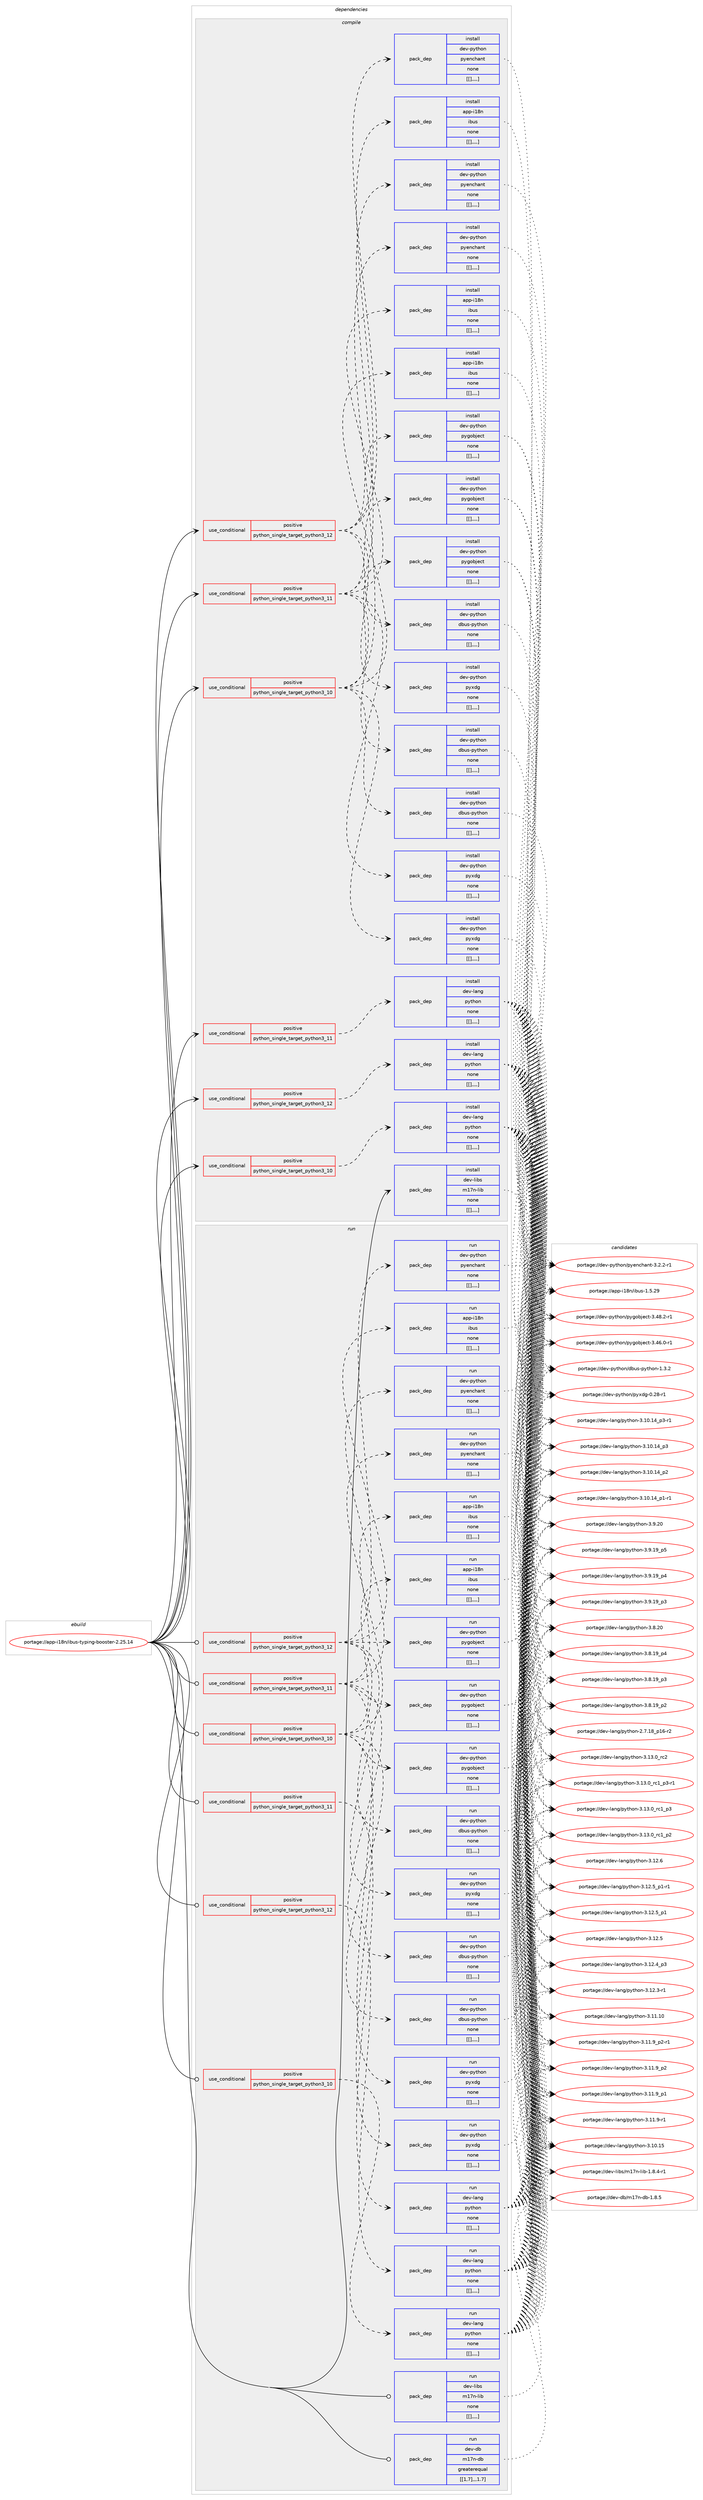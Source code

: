 digraph prolog {

# *************
# Graph options
# *************

newrank=true;
concentrate=true;
compound=true;
graph [rankdir=LR,fontname=Helvetica,fontsize=10,ranksep=1.5];#, ranksep=2.5, nodesep=0.2];
edge  [arrowhead=vee];
node  [fontname=Helvetica,fontsize=10];

# **********
# The ebuild
# **********

subgraph cluster_leftcol {
color=gray;
label=<<i>ebuild</i>>;
id [label="portage://app-i18n/ibus-typing-booster-2.25.14", color=red, width=4, href="../app-i18n/ibus-typing-booster-2.25.14.svg"];
}

# ****************
# The dependencies
# ****************

subgraph cluster_midcol {
color=gray;
label=<<i>dependencies</i>>;
subgraph cluster_compile {
fillcolor="#eeeeee";
style=filled;
label=<<i>compile</i>>;
subgraph cond11310 {
dependency38304 [label=<<TABLE BORDER="0" CELLBORDER="1" CELLSPACING="0" CELLPADDING="4"><TR><TD ROWSPAN="3" CELLPADDING="10">use_conditional</TD></TR><TR><TD>positive</TD></TR><TR><TD>python_single_target_python3_10</TD></TR></TABLE>>, shape=none, color=red];
subgraph pack26621 {
dependency38305 [label=<<TABLE BORDER="0" CELLBORDER="1" CELLSPACING="0" CELLPADDING="4" WIDTH="220"><TR><TD ROWSPAN="6" CELLPADDING="30">pack_dep</TD></TR><TR><TD WIDTH="110">install</TD></TR><TR><TD>app-i18n</TD></TR><TR><TD>ibus</TD></TR><TR><TD>none</TD></TR><TR><TD>[[],,,,]</TD></TR></TABLE>>, shape=none, color=blue];
}
dependency38304:e -> dependency38305:w [weight=20,style="dashed",arrowhead="vee"];
subgraph pack26622 {
dependency38306 [label=<<TABLE BORDER="0" CELLBORDER="1" CELLSPACING="0" CELLPADDING="4" WIDTH="220"><TR><TD ROWSPAN="6" CELLPADDING="30">pack_dep</TD></TR><TR><TD WIDTH="110">install</TD></TR><TR><TD>dev-python</TD></TR><TR><TD>dbus-python</TD></TR><TR><TD>none</TD></TR><TR><TD>[[],,,,]</TD></TR></TABLE>>, shape=none, color=blue];
}
dependency38304:e -> dependency38306:w [weight=20,style="dashed",arrowhead="vee"];
subgraph pack26623 {
dependency38307 [label=<<TABLE BORDER="0" CELLBORDER="1" CELLSPACING="0" CELLPADDING="4" WIDTH="220"><TR><TD ROWSPAN="6" CELLPADDING="30">pack_dep</TD></TR><TR><TD WIDTH="110">install</TD></TR><TR><TD>dev-python</TD></TR><TR><TD>pyenchant</TD></TR><TR><TD>none</TD></TR><TR><TD>[[],,,,]</TD></TR></TABLE>>, shape=none, color=blue];
}
dependency38304:e -> dependency38307:w [weight=20,style="dashed",arrowhead="vee"];
subgraph pack26624 {
dependency38308 [label=<<TABLE BORDER="0" CELLBORDER="1" CELLSPACING="0" CELLPADDING="4" WIDTH="220"><TR><TD ROWSPAN="6" CELLPADDING="30">pack_dep</TD></TR><TR><TD WIDTH="110">install</TD></TR><TR><TD>dev-python</TD></TR><TR><TD>pygobject</TD></TR><TR><TD>none</TD></TR><TR><TD>[[],,,,]</TD></TR></TABLE>>, shape=none, color=blue];
}
dependency38304:e -> dependency38308:w [weight=20,style="dashed",arrowhead="vee"];
subgraph pack26625 {
dependency38309 [label=<<TABLE BORDER="0" CELLBORDER="1" CELLSPACING="0" CELLPADDING="4" WIDTH="220"><TR><TD ROWSPAN="6" CELLPADDING="30">pack_dep</TD></TR><TR><TD WIDTH="110">install</TD></TR><TR><TD>dev-python</TD></TR><TR><TD>pyxdg</TD></TR><TR><TD>none</TD></TR><TR><TD>[[],,,,]</TD></TR></TABLE>>, shape=none, color=blue];
}
dependency38304:e -> dependency38309:w [weight=20,style="dashed",arrowhead="vee"];
}
id:e -> dependency38304:w [weight=20,style="solid",arrowhead="vee"];
subgraph cond11311 {
dependency38310 [label=<<TABLE BORDER="0" CELLBORDER="1" CELLSPACING="0" CELLPADDING="4"><TR><TD ROWSPAN="3" CELLPADDING="10">use_conditional</TD></TR><TR><TD>positive</TD></TR><TR><TD>python_single_target_python3_10</TD></TR></TABLE>>, shape=none, color=red];
subgraph pack26626 {
dependency38311 [label=<<TABLE BORDER="0" CELLBORDER="1" CELLSPACING="0" CELLPADDING="4" WIDTH="220"><TR><TD ROWSPAN="6" CELLPADDING="30">pack_dep</TD></TR><TR><TD WIDTH="110">install</TD></TR><TR><TD>dev-lang</TD></TR><TR><TD>python</TD></TR><TR><TD>none</TD></TR><TR><TD>[[],,,,]</TD></TR></TABLE>>, shape=none, color=blue];
}
dependency38310:e -> dependency38311:w [weight=20,style="dashed",arrowhead="vee"];
}
id:e -> dependency38310:w [weight=20,style="solid",arrowhead="vee"];
subgraph cond11312 {
dependency38312 [label=<<TABLE BORDER="0" CELLBORDER="1" CELLSPACING="0" CELLPADDING="4"><TR><TD ROWSPAN="3" CELLPADDING="10">use_conditional</TD></TR><TR><TD>positive</TD></TR><TR><TD>python_single_target_python3_11</TD></TR></TABLE>>, shape=none, color=red];
subgraph pack26627 {
dependency38313 [label=<<TABLE BORDER="0" CELLBORDER="1" CELLSPACING="0" CELLPADDING="4" WIDTH="220"><TR><TD ROWSPAN="6" CELLPADDING="30">pack_dep</TD></TR><TR><TD WIDTH="110">install</TD></TR><TR><TD>app-i18n</TD></TR><TR><TD>ibus</TD></TR><TR><TD>none</TD></TR><TR><TD>[[],,,,]</TD></TR></TABLE>>, shape=none, color=blue];
}
dependency38312:e -> dependency38313:w [weight=20,style="dashed",arrowhead="vee"];
subgraph pack26628 {
dependency38314 [label=<<TABLE BORDER="0" CELLBORDER="1" CELLSPACING="0" CELLPADDING="4" WIDTH="220"><TR><TD ROWSPAN="6" CELLPADDING="30">pack_dep</TD></TR><TR><TD WIDTH="110">install</TD></TR><TR><TD>dev-python</TD></TR><TR><TD>dbus-python</TD></TR><TR><TD>none</TD></TR><TR><TD>[[],,,,]</TD></TR></TABLE>>, shape=none, color=blue];
}
dependency38312:e -> dependency38314:w [weight=20,style="dashed",arrowhead="vee"];
subgraph pack26629 {
dependency38315 [label=<<TABLE BORDER="0" CELLBORDER="1" CELLSPACING="0" CELLPADDING="4" WIDTH="220"><TR><TD ROWSPAN="6" CELLPADDING="30">pack_dep</TD></TR><TR><TD WIDTH="110">install</TD></TR><TR><TD>dev-python</TD></TR><TR><TD>pyenchant</TD></TR><TR><TD>none</TD></TR><TR><TD>[[],,,,]</TD></TR></TABLE>>, shape=none, color=blue];
}
dependency38312:e -> dependency38315:w [weight=20,style="dashed",arrowhead="vee"];
subgraph pack26630 {
dependency38316 [label=<<TABLE BORDER="0" CELLBORDER="1" CELLSPACING="0" CELLPADDING="4" WIDTH="220"><TR><TD ROWSPAN="6" CELLPADDING="30">pack_dep</TD></TR><TR><TD WIDTH="110">install</TD></TR><TR><TD>dev-python</TD></TR><TR><TD>pygobject</TD></TR><TR><TD>none</TD></TR><TR><TD>[[],,,,]</TD></TR></TABLE>>, shape=none, color=blue];
}
dependency38312:e -> dependency38316:w [weight=20,style="dashed",arrowhead="vee"];
subgraph pack26631 {
dependency38317 [label=<<TABLE BORDER="0" CELLBORDER="1" CELLSPACING="0" CELLPADDING="4" WIDTH="220"><TR><TD ROWSPAN="6" CELLPADDING="30">pack_dep</TD></TR><TR><TD WIDTH="110">install</TD></TR><TR><TD>dev-python</TD></TR><TR><TD>pyxdg</TD></TR><TR><TD>none</TD></TR><TR><TD>[[],,,,]</TD></TR></TABLE>>, shape=none, color=blue];
}
dependency38312:e -> dependency38317:w [weight=20,style="dashed",arrowhead="vee"];
}
id:e -> dependency38312:w [weight=20,style="solid",arrowhead="vee"];
subgraph cond11313 {
dependency38318 [label=<<TABLE BORDER="0" CELLBORDER="1" CELLSPACING="0" CELLPADDING="4"><TR><TD ROWSPAN="3" CELLPADDING="10">use_conditional</TD></TR><TR><TD>positive</TD></TR><TR><TD>python_single_target_python3_11</TD></TR></TABLE>>, shape=none, color=red];
subgraph pack26632 {
dependency38319 [label=<<TABLE BORDER="0" CELLBORDER="1" CELLSPACING="0" CELLPADDING="4" WIDTH="220"><TR><TD ROWSPAN="6" CELLPADDING="30">pack_dep</TD></TR><TR><TD WIDTH="110">install</TD></TR><TR><TD>dev-lang</TD></TR><TR><TD>python</TD></TR><TR><TD>none</TD></TR><TR><TD>[[],,,,]</TD></TR></TABLE>>, shape=none, color=blue];
}
dependency38318:e -> dependency38319:w [weight=20,style="dashed",arrowhead="vee"];
}
id:e -> dependency38318:w [weight=20,style="solid",arrowhead="vee"];
subgraph cond11314 {
dependency38320 [label=<<TABLE BORDER="0" CELLBORDER="1" CELLSPACING="0" CELLPADDING="4"><TR><TD ROWSPAN="3" CELLPADDING="10">use_conditional</TD></TR><TR><TD>positive</TD></TR><TR><TD>python_single_target_python3_12</TD></TR></TABLE>>, shape=none, color=red];
subgraph pack26633 {
dependency38321 [label=<<TABLE BORDER="0" CELLBORDER="1" CELLSPACING="0" CELLPADDING="4" WIDTH="220"><TR><TD ROWSPAN="6" CELLPADDING="30">pack_dep</TD></TR><TR><TD WIDTH="110">install</TD></TR><TR><TD>app-i18n</TD></TR><TR><TD>ibus</TD></TR><TR><TD>none</TD></TR><TR><TD>[[],,,,]</TD></TR></TABLE>>, shape=none, color=blue];
}
dependency38320:e -> dependency38321:w [weight=20,style="dashed",arrowhead="vee"];
subgraph pack26634 {
dependency38322 [label=<<TABLE BORDER="0" CELLBORDER="1" CELLSPACING="0" CELLPADDING="4" WIDTH="220"><TR><TD ROWSPAN="6" CELLPADDING="30">pack_dep</TD></TR><TR><TD WIDTH="110">install</TD></TR><TR><TD>dev-python</TD></TR><TR><TD>dbus-python</TD></TR><TR><TD>none</TD></TR><TR><TD>[[],,,,]</TD></TR></TABLE>>, shape=none, color=blue];
}
dependency38320:e -> dependency38322:w [weight=20,style="dashed",arrowhead="vee"];
subgraph pack26635 {
dependency38323 [label=<<TABLE BORDER="0" CELLBORDER="1" CELLSPACING="0" CELLPADDING="4" WIDTH="220"><TR><TD ROWSPAN="6" CELLPADDING="30">pack_dep</TD></TR><TR><TD WIDTH="110">install</TD></TR><TR><TD>dev-python</TD></TR><TR><TD>pyenchant</TD></TR><TR><TD>none</TD></TR><TR><TD>[[],,,,]</TD></TR></TABLE>>, shape=none, color=blue];
}
dependency38320:e -> dependency38323:w [weight=20,style="dashed",arrowhead="vee"];
subgraph pack26636 {
dependency38324 [label=<<TABLE BORDER="0" CELLBORDER="1" CELLSPACING="0" CELLPADDING="4" WIDTH="220"><TR><TD ROWSPAN="6" CELLPADDING="30">pack_dep</TD></TR><TR><TD WIDTH="110">install</TD></TR><TR><TD>dev-python</TD></TR><TR><TD>pygobject</TD></TR><TR><TD>none</TD></TR><TR><TD>[[],,,,]</TD></TR></TABLE>>, shape=none, color=blue];
}
dependency38320:e -> dependency38324:w [weight=20,style="dashed",arrowhead="vee"];
subgraph pack26637 {
dependency38325 [label=<<TABLE BORDER="0" CELLBORDER="1" CELLSPACING="0" CELLPADDING="4" WIDTH="220"><TR><TD ROWSPAN="6" CELLPADDING="30">pack_dep</TD></TR><TR><TD WIDTH="110">install</TD></TR><TR><TD>dev-python</TD></TR><TR><TD>pyxdg</TD></TR><TR><TD>none</TD></TR><TR><TD>[[],,,,]</TD></TR></TABLE>>, shape=none, color=blue];
}
dependency38320:e -> dependency38325:w [weight=20,style="dashed",arrowhead="vee"];
}
id:e -> dependency38320:w [weight=20,style="solid",arrowhead="vee"];
subgraph cond11315 {
dependency38326 [label=<<TABLE BORDER="0" CELLBORDER="1" CELLSPACING="0" CELLPADDING="4"><TR><TD ROWSPAN="3" CELLPADDING="10">use_conditional</TD></TR><TR><TD>positive</TD></TR><TR><TD>python_single_target_python3_12</TD></TR></TABLE>>, shape=none, color=red];
subgraph pack26638 {
dependency38327 [label=<<TABLE BORDER="0" CELLBORDER="1" CELLSPACING="0" CELLPADDING="4" WIDTH="220"><TR><TD ROWSPAN="6" CELLPADDING="30">pack_dep</TD></TR><TR><TD WIDTH="110">install</TD></TR><TR><TD>dev-lang</TD></TR><TR><TD>python</TD></TR><TR><TD>none</TD></TR><TR><TD>[[],,,,]</TD></TR></TABLE>>, shape=none, color=blue];
}
dependency38326:e -> dependency38327:w [weight=20,style="dashed",arrowhead="vee"];
}
id:e -> dependency38326:w [weight=20,style="solid",arrowhead="vee"];
subgraph pack26639 {
dependency38328 [label=<<TABLE BORDER="0" CELLBORDER="1" CELLSPACING="0" CELLPADDING="4" WIDTH="220"><TR><TD ROWSPAN="6" CELLPADDING="30">pack_dep</TD></TR><TR><TD WIDTH="110">install</TD></TR><TR><TD>dev-libs</TD></TR><TR><TD>m17n-lib</TD></TR><TR><TD>none</TD></TR><TR><TD>[[],,,,]</TD></TR></TABLE>>, shape=none, color=blue];
}
id:e -> dependency38328:w [weight=20,style="solid",arrowhead="vee"];
}
subgraph cluster_compileandrun {
fillcolor="#eeeeee";
style=filled;
label=<<i>compile and run</i>>;
}
subgraph cluster_run {
fillcolor="#eeeeee";
style=filled;
label=<<i>run</i>>;
subgraph cond11316 {
dependency38329 [label=<<TABLE BORDER="0" CELLBORDER="1" CELLSPACING="0" CELLPADDING="4"><TR><TD ROWSPAN="3" CELLPADDING="10">use_conditional</TD></TR><TR><TD>positive</TD></TR><TR><TD>python_single_target_python3_10</TD></TR></TABLE>>, shape=none, color=red];
subgraph pack26640 {
dependency38330 [label=<<TABLE BORDER="0" CELLBORDER="1" CELLSPACING="0" CELLPADDING="4" WIDTH="220"><TR><TD ROWSPAN="6" CELLPADDING="30">pack_dep</TD></TR><TR><TD WIDTH="110">run</TD></TR><TR><TD>app-i18n</TD></TR><TR><TD>ibus</TD></TR><TR><TD>none</TD></TR><TR><TD>[[],,,,]</TD></TR></TABLE>>, shape=none, color=blue];
}
dependency38329:e -> dependency38330:w [weight=20,style="dashed",arrowhead="vee"];
subgraph pack26641 {
dependency38331 [label=<<TABLE BORDER="0" CELLBORDER="1" CELLSPACING="0" CELLPADDING="4" WIDTH="220"><TR><TD ROWSPAN="6" CELLPADDING="30">pack_dep</TD></TR><TR><TD WIDTH="110">run</TD></TR><TR><TD>dev-python</TD></TR><TR><TD>dbus-python</TD></TR><TR><TD>none</TD></TR><TR><TD>[[],,,,]</TD></TR></TABLE>>, shape=none, color=blue];
}
dependency38329:e -> dependency38331:w [weight=20,style="dashed",arrowhead="vee"];
subgraph pack26642 {
dependency38332 [label=<<TABLE BORDER="0" CELLBORDER="1" CELLSPACING="0" CELLPADDING="4" WIDTH="220"><TR><TD ROWSPAN="6" CELLPADDING="30">pack_dep</TD></TR><TR><TD WIDTH="110">run</TD></TR><TR><TD>dev-python</TD></TR><TR><TD>pyenchant</TD></TR><TR><TD>none</TD></TR><TR><TD>[[],,,,]</TD></TR></TABLE>>, shape=none, color=blue];
}
dependency38329:e -> dependency38332:w [weight=20,style="dashed",arrowhead="vee"];
subgraph pack26643 {
dependency38333 [label=<<TABLE BORDER="0" CELLBORDER="1" CELLSPACING="0" CELLPADDING="4" WIDTH="220"><TR><TD ROWSPAN="6" CELLPADDING="30">pack_dep</TD></TR><TR><TD WIDTH="110">run</TD></TR><TR><TD>dev-python</TD></TR><TR><TD>pygobject</TD></TR><TR><TD>none</TD></TR><TR><TD>[[],,,,]</TD></TR></TABLE>>, shape=none, color=blue];
}
dependency38329:e -> dependency38333:w [weight=20,style="dashed",arrowhead="vee"];
subgraph pack26644 {
dependency38334 [label=<<TABLE BORDER="0" CELLBORDER="1" CELLSPACING="0" CELLPADDING="4" WIDTH="220"><TR><TD ROWSPAN="6" CELLPADDING="30">pack_dep</TD></TR><TR><TD WIDTH="110">run</TD></TR><TR><TD>dev-python</TD></TR><TR><TD>pyxdg</TD></TR><TR><TD>none</TD></TR><TR><TD>[[],,,,]</TD></TR></TABLE>>, shape=none, color=blue];
}
dependency38329:e -> dependency38334:w [weight=20,style="dashed",arrowhead="vee"];
}
id:e -> dependency38329:w [weight=20,style="solid",arrowhead="odot"];
subgraph cond11317 {
dependency38335 [label=<<TABLE BORDER="0" CELLBORDER="1" CELLSPACING="0" CELLPADDING="4"><TR><TD ROWSPAN="3" CELLPADDING="10">use_conditional</TD></TR><TR><TD>positive</TD></TR><TR><TD>python_single_target_python3_10</TD></TR></TABLE>>, shape=none, color=red];
subgraph pack26645 {
dependency38336 [label=<<TABLE BORDER="0" CELLBORDER="1" CELLSPACING="0" CELLPADDING="4" WIDTH="220"><TR><TD ROWSPAN="6" CELLPADDING="30">pack_dep</TD></TR><TR><TD WIDTH="110">run</TD></TR><TR><TD>dev-lang</TD></TR><TR><TD>python</TD></TR><TR><TD>none</TD></TR><TR><TD>[[],,,,]</TD></TR></TABLE>>, shape=none, color=blue];
}
dependency38335:e -> dependency38336:w [weight=20,style="dashed",arrowhead="vee"];
}
id:e -> dependency38335:w [weight=20,style="solid",arrowhead="odot"];
subgraph cond11318 {
dependency38337 [label=<<TABLE BORDER="0" CELLBORDER="1" CELLSPACING="0" CELLPADDING="4"><TR><TD ROWSPAN="3" CELLPADDING="10">use_conditional</TD></TR><TR><TD>positive</TD></TR><TR><TD>python_single_target_python3_11</TD></TR></TABLE>>, shape=none, color=red];
subgraph pack26646 {
dependency38338 [label=<<TABLE BORDER="0" CELLBORDER="1" CELLSPACING="0" CELLPADDING="4" WIDTH="220"><TR><TD ROWSPAN="6" CELLPADDING="30">pack_dep</TD></TR><TR><TD WIDTH="110">run</TD></TR><TR><TD>app-i18n</TD></TR><TR><TD>ibus</TD></TR><TR><TD>none</TD></TR><TR><TD>[[],,,,]</TD></TR></TABLE>>, shape=none, color=blue];
}
dependency38337:e -> dependency38338:w [weight=20,style="dashed",arrowhead="vee"];
subgraph pack26647 {
dependency38339 [label=<<TABLE BORDER="0" CELLBORDER="1" CELLSPACING="0" CELLPADDING="4" WIDTH="220"><TR><TD ROWSPAN="6" CELLPADDING="30">pack_dep</TD></TR><TR><TD WIDTH="110">run</TD></TR><TR><TD>dev-python</TD></TR><TR><TD>dbus-python</TD></TR><TR><TD>none</TD></TR><TR><TD>[[],,,,]</TD></TR></TABLE>>, shape=none, color=blue];
}
dependency38337:e -> dependency38339:w [weight=20,style="dashed",arrowhead="vee"];
subgraph pack26648 {
dependency38340 [label=<<TABLE BORDER="0" CELLBORDER="1" CELLSPACING="0" CELLPADDING="4" WIDTH="220"><TR><TD ROWSPAN="6" CELLPADDING="30">pack_dep</TD></TR><TR><TD WIDTH="110">run</TD></TR><TR><TD>dev-python</TD></TR><TR><TD>pyenchant</TD></TR><TR><TD>none</TD></TR><TR><TD>[[],,,,]</TD></TR></TABLE>>, shape=none, color=blue];
}
dependency38337:e -> dependency38340:w [weight=20,style="dashed",arrowhead="vee"];
subgraph pack26649 {
dependency38341 [label=<<TABLE BORDER="0" CELLBORDER="1" CELLSPACING="0" CELLPADDING="4" WIDTH="220"><TR><TD ROWSPAN="6" CELLPADDING="30">pack_dep</TD></TR><TR><TD WIDTH="110">run</TD></TR><TR><TD>dev-python</TD></TR><TR><TD>pygobject</TD></TR><TR><TD>none</TD></TR><TR><TD>[[],,,,]</TD></TR></TABLE>>, shape=none, color=blue];
}
dependency38337:e -> dependency38341:w [weight=20,style="dashed",arrowhead="vee"];
subgraph pack26650 {
dependency38342 [label=<<TABLE BORDER="0" CELLBORDER="1" CELLSPACING="0" CELLPADDING="4" WIDTH="220"><TR><TD ROWSPAN="6" CELLPADDING="30">pack_dep</TD></TR><TR><TD WIDTH="110">run</TD></TR><TR><TD>dev-python</TD></TR><TR><TD>pyxdg</TD></TR><TR><TD>none</TD></TR><TR><TD>[[],,,,]</TD></TR></TABLE>>, shape=none, color=blue];
}
dependency38337:e -> dependency38342:w [weight=20,style="dashed",arrowhead="vee"];
}
id:e -> dependency38337:w [weight=20,style="solid",arrowhead="odot"];
subgraph cond11319 {
dependency38343 [label=<<TABLE BORDER="0" CELLBORDER="1" CELLSPACING="0" CELLPADDING="4"><TR><TD ROWSPAN="3" CELLPADDING="10">use_conditional</TD></TR><TR><TD>positive</TD></TR><TR><TD>python_single_target_python3_11</TD></TR></TABLE>>, shape=none, color=red];
subgraph pack26651 {
dependency38344 [label=<<TABLE BORDER="0" CELLBORDER="1" CELLSPACING="0" CELLPADDING="4" WIDTH="220"><TR><TD ROWSPAN="6" CELLPADDING="30">pack_dep</TD></TR><TR><TD WIDTH="110">run</TD></TR><TR><TD>dev-lang</TD></TR><TR><TD>python</TD></TR><TR><TD>none</TD></TR><TR><TD>[[],,,,]</TD></TR></TABLE>>, shape=none, color=blue];
}
dependency38343:e -> dependency38344:w [weight=20,style="dashed",arrowhead="vee"];
}
id:e -> dependency38343:w [weight=20,style="solid",arrowhead="odot"];
subgraph cond11320 {
dependency38345 [label=<<TABLE BORDER="0" CELLBORDER="1" CELLSPACING="0" CELLPADDING="4"><TR><TD ROWSPAN="3" CELLPADDING="10">use_conditional</TD></TR><TR><TD>positive</TD></TR><TR><TD>python_single_target_python3_12</TD></TR></TABLE>>, shape=none, color=red];
subgraph pack26652 {
dependency38346 [label=<<TABLE BORDER="0" CELLBORDER="1" CELLSPACING="0" CELLPADDING="4" WIDTH="220"><TR><TD ROWSPAN="6" CELLPADDING="30">pack_dep</TD></TR><TR><TD WIDTH="110">run</TD></TR><TR><TD>app-i18n</TD></TR><TR><TD>ibus</TD></TR><TR><TD>none</TD></TR><TR><TD>[[],,,,]</TD></TR></TABLE>>, shape=none, color=blue];
}
dependency38345:e -> dependency38346:w [weight=20,style="dashed",arrowhead="vee"];
subgraph pack26653 {
dependency38347 [label=<<TABLE BORDER="0" CELLBORDER="1" CELLSPACING="0" CELLPADDING="4" WIDTH="220"><TR><TD ROWSPAN="6" CELLPADDING="30">pack_dep</TD></TR><TR><TD WIDTH="110">run</TD></TR><TR><TD>dev-python</TD></TR><TR><TD>dbus-python</TD></TR><TR><TD>none</TD></TR><TR><TD>[[],,,,]</TD></TR></TABLE>>, shape=none, color=blue];
}
dependency38345:e -> dependency38347:w [weight=20,style="dashed",arrowhead="vee"];
subgraph pack26654 {
dependency38348 [label=<<TABLE BORDER="0" CELLBORDER="1" CELLSPACING="0" CELLPADDING="4" WIDTH="220"><TR><TD ROWSPAN="6" CELLPADDING="30">pack_dep</TD></TR><TR><TD WIDTH="110">run</TD></TR><TR><TD>dev-python</TD></TR><TR><TD>pyenchant</TD></TR><TR><TD>none</TD></TR><TR><TD>[[],,,,]</TD></TR></TABLE>>, shape=none, color=blue];
}
dependency38345:e -> dependency38348:w [weight=20,style="dashed",arrowhead="vee"];
subgraph pack26655 {
dependency38349 [label=<<TABLE BORDER="0" CELLBORDER="1" CELLSPACING="0" CELLPADDING="4" WIDTH="220"><TR><TD ROWSPAN="6" CELLPADDING="30">pack_dep</TD></TR><TR><TD WIDTH="110">run</TD></TR><TR><TD>dev-python</TD></TR><TR><TD>pygobject</TD></TR><TR><TD>none</TD></TR><TR><TD>[[],,,,]</TD></TR></TABLE>>, shape=none, color=blue];
}
dependency38345:e -> dependency38349:w [weight=20,style="dashed",arrowhead="vee"];
subgraph pack26656 {
dependency38350 [label=<<TABLE BORDER="0" CELLBORDER="1" CELLSPACING="0" CELLPADDING="4" WIDTH="220"><TR><TD ROWSPAN="6" CELLPADDING="30">pack_dep</TD></TR><TR><TD WIDTH="110">run</TD></TR><TR><TD>dev-python</TD></TR><TR><TD>pyxdg</TD></TR><TR><TD>none</TD></TR><TR><TD>[[],,,,]</TD></TR></TABLE>>, shape=none, color=blue];
}
dependency38345:e -> dependency38350:w [weight=20,style="dashed",arrowhead="vee"];
}
id:e -> dependency38345:w [weight=20,style="solid",arrowhead="odot"];
subgraph cond11321 {
dependency38351 [label=<<TABLE BORDER="0" CELLBORDER="1" CELLSPACING="0" CELLPADDING="4"><TR><TD ROWSPAN="3" CELLPADDING="10">use_conditional</TD></TR><TR><TD>positive</TD></TR><TR><TD>python_single_target_python3_12</TD></TR></TABLE>>, shape=none, color=red];
subgraph pack26657 {
dependency38352 [label=<<TABLE BORDER="0" CELLBORDER="1" CELLSPACING="0" CELLPADDING="4" WIDTH="220"><TR><TD ROWSPAN="6" CELLPADDING="30">pack_dep</TD></TR><TR><TD WIDTH="110">run</TD></TR><TR><TD>dev-lang</TD></TR><TR><TD>python</TD></TR><TR><TD>none</TD></TR><TR><TD>[[],,,,]</TD></TR></TABLE>>, shape=none, color=blue];
}
dependency38351:e -> dependency38352:w [weight=20,style="dashed",arrowhead="vee"];
}
id:e -> dependency38351:w [weight=20,style="solid",arrowhead="odot"];
subgraph pack26658 {
dependency38353 [label=<<TABLE BORDER="0" CELLBORDER="1" CELLSPACING="0" CELLPADDING="4" WIDTH="220"><TR><TD ROWSPAN="6" CELLPADDING="30">pack_dep</TD></TR><TR><TD WIDTH="110">run</TD></TR><TR><TD>dev-db</TD></TR><TR><TD>m17n-db</TD></TR><TR><TD>greaterequal</TD></TR><TR><TD>[[1,7],,,1.7]</TD></TR></TABLE>>, shape=none, color=blue];
}
id:e -> dependency38353:w [weight=20,style="solid",arrowhead="odot"];
subgraph pack26659 {
dependency38354 [label=<<TABLE BORDER="0" CELLBORDER="1" CELLSPACING="0" CELLPADDING="4" WIDTH="220"><TR><TD ROWSPAN="6" CELLPADDING="30">pack_dep</TD></TR><TR><TD WIDTH="110">run</TD></TR><TR><TD>dev-libs</TD></TR><TR><TD>m17n-lib</TD></TR><TR><TD>none</TD></TR><TR><TD>[[],,,,]</TD></TR></TABLE>>, shape=none, color=blue];
}
id:e -> dependency38354:w [weight=20,style="solid",arrowhead="odot"];
}
}

# **************
# The candidates
# **************

subgraph cluster_choices {
rank=same;
color=gray;
label=<<i>candidates</i>>;

subgraph choice26621 {
color=black;
nodesep=1;
choice97112112451054956110471059811711545494653465057 [label="portage://app-i18n/ibus-1.5.29", color=red, width=4,href="../app-i18n/ibus-1.5.29.svg"];
dependency38305:e -> choice97112112451054956110471059811711545494653465057:w [style=dotted,weight="100"];
}
subgraph choice26622 {
color=black;
nodesep=1;
choice10010111845112121116104111110471009811711545112121116104111110454946514650 [label="portage://dev-python/dbus-python-1.3.2", color=red, width=4,href="../dev-python/dbus-python-1.3.2.svg"];
dependency38306:e -> choice10010111845112121116104111110471009811711545112121116104111110454946514650:w [style=dotted,weight="100"];
}
subgraph choice26623 {
color=black;
nodesep=1;
choice100101118451121211161041111104711212110111099104971101164551465046504511449 [label="portage://dev-python/pyenchant-3.2.2-r1", color=red, width=4,href="../dev-python/pyenchant-3.2.2-r1.svg"];
dependency38307:e -> choice100101118451121211161041111104711212110111099104971101164551465046504511449:w [style=dotted,weight="100"];
}
subgraph choice26624 {
color=black;
nodesep=1;
choice10010111845112121116104111110471121211031119810610199116455146525646504511449 [label="portage://dev-python/pygobject-3.48.2-r1", color=red, width=4,href="../dev-python/pygobject-3.48.2-r1.svg"];
choice10010111845112121116104111110471121211031119810610199116455146525446484511449 [label="portage://dev-python/pygobject-3.46.0-r1", color=red, width=4,href="../dev-python/pygobject-3.46.0-r1.svg"];
dependency38308:e -> choice10010111845112121116104111110471121211031119810610199116455146525646504511449:w [style=dotted,weight="100"];
dependency38308:e -> choice10010111845112121116104111110471121211031119810610199116455146525446484511449:w [style=dotted,weight="100"];
}
subgraph choice26625 {
color=black;
nodesep=1;
choice100101118451121211161041111104711212112010010345484650564511449 [label="portage://dev-python/pyxdg-0.28-r1", color=red, width=4,href="../dev-python/pyxdg-0.28-r1.svg"];
dependency38309:e -> choice100101118451121211161041111104711212112010010345484650564511449:w [style=dotted,weight="100"];
}
subgraph choice26626 {
color=black;
nodesep=1;
choice10010111845108971101034711212111610411111045514649514648951149950 [label="portage://dev-lang/python-3.13.0_rc2", color=red, width=4,href="../dev-lang/python-3.13.0_rc2.svg"];
choice1001011184510897110103471121211161041111104551464951464895114994995112514511449 [label="portage://dev-lang/python-3.13.0_rc1_p3-r1", color=red, width=4,href="../dev-lang/python-3.13.0_rc1_p3-r1.svg"];
choice100101118451089711010347112121116104111110455146495146489511499499511251 [label="portage://dev-lang/python-3.13.0_rc1_p3", color=red, width=4,href="../dev-lang/python-3.13.0_rc1_p3.svg"];
choice100101118451089711010347112121116104111110455146495146489511499499511250 [label="portage://dev-lang/python-3.13.0_rc1_p2", color=red, width=4,href="../dev-lang/python-3.13.0_rc1_p2.svg"];
choice10010111845108971101034711212111610411111045514649504654 [label="portage://dev-lang/python-3.12.6", color=red, width=4,href="../dev-lang/python-3.12.6.svg"];
choice1001011184510897110103471121211161041111104551464950465395112494511449 [label="portage://dev-lang/python-3.12.5_p1-r1", color=red, width=4,href="../dev-lang/python-3.12.5_p1-r1.svg"];
choice100101118451089711010347112121116104111110455146495046539511249 [label="portage://dev-lang/python-3.12.5_p1", color=red, width=4,href="../dev-lang/python-3.12.5_p1.svg"];
choice10010111845108971101034711212111610411111045514649504653 [label="portage://dev-lang/python-3.12.5", color=red, width=4,href="../dev-lang/python-3.12.5.svg"];
choice100101118451089711010347112121116104111110455146495046529511251 [label="portage://dev-lang/python-3.12.4_p3", color=red, width=4,href="../dev-lang/python-3.12.4_p3.svg"];
choice100101118451089711010347112121116104111110455146495046514511449 [label="portage://dev-lang/python-3.12.3-r1", color=red, width=4,href="../dev-lang/python-3.12.3-r1.svg"];
choice1001011184510897110103471121211161041111104551464949464948 [label="portage://dev-lang/python-3.11.10", color=red, width=4,href="../dev-lang/python-3.11.10.svg"];
choice1001011184510897110103471121211161041111104551464949465795112504511449 [label="portage://dev-lang/python-3.11.9_p2-r1", color=red, width=4,href="../dev-lang/python-3.11.9_p2-r1.svg"];
choice100101118451089711010347112121116104111110455146494946579511250 [label="portage://dev-lang/python-3.11.9_p2", color=red, width=4,href="../dev-lang/python-3.11.9_p2.svg"];
choice100101118451089711010347112121116104111110455146494946579511249 [label="portage://dev-lang/python-3.11.9_p1", color=red, width=4,href="../dev-lang/python-3.11.9_p1.svg"];
choice100101118451089711010347112121116104111110455146494946574511449 [label="portage://dev-lang/python-3.11.9-r1", color=red, width=4,href="../dev-lang/python-3.11.9-r1.svg"];
choice1001011184510897110103471121211161041111104551464948464953 [label="portage://dev-lang/python-3.10.15", color=red, width=4,href="../dev-lang/python-3.10.15.svg"];
choice100101118451089711010347112121116104111110455146494846495295112514511449 [label="portage://dev-lang/python-3.10.14_p3-r1", color=red, width=4,href="../dev-lang/python-3.10.14_p3-r1.svg"];
choice10010111845108971101034711212111610411111045514649484649529511251 [label="portage://dev-lang/python-3.10.14_p3", color=red, width=4,href="../dev-lang/python-3.10.14_p3.svg"];
choice10010111845108971101034711212111610411111045514649484649529511250 [label="portage://dev-lang/python-3.10.14_p2", color=red, width=4,href="../dev-lang/python-3.10.14_p2.svg"];
choice100101118451089711010347112121116104111110455146494846495295112494511449 [label="portage://dev-lang/python-3.10.14_p1-r1", color=red, width=4,href="../dev-lang/python-3.10.14_p1-r1.svg"];
choice10010111845108971101034711212111610411111045514657465048 [label="portage://dev-lang/python-3.9.20", color=red, width=4,href="../dev-lang/python-3.9.20.svg"];
choice100101118451089711010347112121116104111110455146574649579511253 [label="portage://dev-lang/python-3.9.19_p5", color=red, width=4,href="../dev-lang/python-3.9.19_p5.svg"];
choice100101118451089711010347112121116104111110455146574649579511252 [label="portage://dev-lang/python-3.9.19_p4", color=red, width=4,href="../dev-lang/python-3.9.19_p4.svg"];
choice100101118451089711010347112121116104111110455146574649579511251 [label="portage://dev-lang/python-3.9.19_p3", color=red, width=4,href="../dev-lang/python-3.9.19_p3.svg"];
choice10010111845108971101034711212111610411111045514656465048 [label="portage://dev-lang/python-3.8.20", color=red, width=4,href="../dev-lang/python-3.8.20.svg"];
choice100101118451089711010347112121116104111110455146564649579511252 [label="portage://dev-lang/python-3.8.19_p4", color=red, width=4,href="../dev-lang/python-3.8.19_p4.svg"];
choice100101118451089711010347112121116104111110455146564649579511251 [label="portage://dev-lang/python-3.8.19_p3", color=red, width=4,href="../dev-lang/python-3.8.19_p3.svg"];
choice100101118451089711010347112121116104111110455146564649579511250 [label="portage://dev-lang/python-3.8.19_p2", color=red, width=4,href="../dev-lang/python-3.8.19_p2.svg"];
choice100101118451089711010347112121116104111110455046554649569511249544511450 [label="portage://dev-lang/python-2.7.18_p16-r2", color=red, width=4,href="../dev-lang/python-2.7.18_p16-r2.svg"];
dependency38311:e -> choice10010111845108971101034711212111610411111045514649514648951149950:w [style=dotted,weight="100"];
dependency38311:e -> choice1001011184510897110103471121211161041111104551464951464895114994995112514511449:w [style=dotted,weight="100"];
dependency38311:e -> choice100101118451089711010347112121116104111110455146495146489511499499511251:w [style=dotted,weight="100"];
dependency38311:e -> choice100101118451089711010347112121116104111110455146495146489511499499511250:w [style=dotted,weight="100"];
dependency38311:e -> choice10010111845108971101034711212111610411111045514649504654:w [style=dotted,weight="100"];
dependency38311:e -> choice1001011184510897110103471121211161041111104551464950465395112494511449:w [style=dotted,weight="100"];
dependency38311:e -> choice100101118451089711010347112121116104111110455146495046539511249:w [style=dotted,weight="100"];
dependency38311:e -> choice10010111845108971101034711212111610411111045514649504653:w [style=dotted,weight="100"];
dependency38311:e -> choice100101118451089711010347112121116104111110455146495046529511251:w [style=dotted,weight="100"];
dependency38311:e -> choice100101118451089711010347112121116104111110455146495046514511449:w [style=dotted,weight="100"];
dependency38311:e -> choice1001011184510897110103471121211161041111104551464949464948:w [style=dotted,weight="100"];
dependency38311:e -> choice1001011184510897110103471121211161041111104551464949465795112504511449:w [style=dotted,weight="100"];
dependency38311:e -> choice100101118451089711010347112121116104111110455146494946579511250:w [style=dotted,weight="100"];
dependency38311:e -> choice100101118451089711010347112121116104111110455146494946579511249:w [style=dotted,weight="100"];
dependency38311:e -> choice100101118451089711010347112121116104111110455146494946574511449:w [style=dotted,weight="100"];
dependency38311:e -> choice1001011184510897110103471121211161041111104551464948464953:w [style=dotted,weight="100"];
dependency38311:e -> choice100101118451089711010347112121116104111110455146494846495295112514511449:w [style=dotted,weight="100"];
dependency38311:e -> choice10010111845108971101034711212111610411111045514649484649529511251:w [style=dotted,weight="100"];
dependency38311:e -> choice10010111845108971101034711212111610411111045514649484649529511250:w [style=dotted,weight="100"];
dependency38311:e -> choice100101118451089711010347112121116104111110455146494846495295112494511449:w [style=dotted,weight="100"];
dependency38311:e -> choice10010111845108971101034711212111610411111045514657465048:w [style=dotted,weight="100"];
dependency38311:e -> choice100101118451089711010347112121116104111110455146574649579511253:w [style=dotted,weight="100"];
dependency38311:e -> choice100101118451089711010347112121116104111110455146574649579511252:w [style=dotted,weight="100"];
dependency38311:e -> choice100101118451089711010347112121116104111110455146574649579511251:w [style=dotted,weight="100"];
dependency38311:e -> choice10010111845108971101034711212111610411111045514656465048:w [style=dotted,weight="100"];
dependency38311:e -> choice100101118451089711010347112121116104111110455146564649579511252:w [style=dotted,weight="100"];
dependency38311:e -> choice100101118451089711010347112121116104111110455146564649579511251:w [style=dotted,weight="100"];
dependency38311:e -> choice100101118451089711010347112121116104111110455146564649579511250:w [style=dotted,weight="100"];
dependency38311:e -> choice100101118451089711010347112121116104111110455046554649569511249544511450:w [style=dotted,weight="100"];
}
subgraph choice26627 {
color=black;
nodesep=1;
choice97112112451054956110471059811711545494653465057 [label="portage://app-i18n/ibus-1.5.29", color=red, width=4,href="../app-i18n/ibus-1.5.29.svg"];
dependency38313:e -> choice97112112451054956110471059811711545494653465057:w [style=dotted,weight="100"];
}
subgraph choice26628 {
color=black;
nodesep=1;
choice10010111845112121116104111110471009811711545112121116104111110454946514650 [label="portage://dev-python/dbus-python-1.3.2", color=red, width=4,href="../dev-python/dbus-python-1.3.2.svg"];
dependency38314:e -> choice10010111845112121116104111110471009811711545112121116104111110454946514650:w [style=dotted,weight="100"];
}
subgraph choice26629 {
color=black;
nodesep=1;
choice100101118451121211161041111104711212110111099104971101164551465046504511449 [label="portage://dev-python/pyenchant-3.2.2-r1", color=red, width=4,href="../dev-python/pyenchant-3.2.2-r1.svg"];
dependency38315:e -> choice100101118451121211161041111104711212110111099104971101164551465046504511449:w [style=dotted,weight="100"];
}
subgraph choice26630 {
color=black;
nodesep=1;
choice10010111845112121116104111110471121211031119810610199116455146525646504511449 [label="portage://dev-python/pygobject-3.48.2-r1", color=red, width=4,href="../dev-python/pygobject-3.48.2-r1.svg"];
choice10010111845112121116104111110471121211031119810610199116455146525446484511449 [label="portage://dev-python/pygobject-3.46.0-r1", color=red, width=4,href="../dev-python/pygobject-3.46.0-r1.svg"];
dependency38316:e -> choice10010111845112121116104111110471121211031119810610199116455146525646504511449:w [style=dotted,weight="100"];
dependency38316:e -> choice10010111845112121116104111110471121211031119810610199116455146525446484511449:w [style=dotted,weight="100"];
}
subgraph choice26631 {
color=black;
nodesep=1;
choice100101118451121211161041111104711212112010010345484650564511449 [label="portage://dev-python/pyxdg-0.28-r1", color=red, width=4,href="../dev-python/pyxdg-0.28-r1.svg"];
dependency38317:e -> choice100101118451121211161041111104711212112010010345484650564511449:w [style=dotted,weight="100"];
}
subgraph choice26632 {
color=black;
nodesep=1;
choice10010111845108971101034711212111610411111045514649514648951149950 [label="portage://dev-lang/python-3.13.0_rc2", color=red, width=4,href="../dev-lang/python-3.13.0_rc2.svg"];
choice1001011184510897110103471121211161041111104551464951464895114994995112514511449 [label="portage://dev-lang/python-3.13.0_rc1_p3-r1", color=red, width=4,href="../dev-lang/python-3.13.0_rc1_p3-r1.svg"];
choice100101118451089711010347112121116104111110455146495146489511499499511251 [label="portage://dev-lang/python-3.13.0_rc1_p3", color=red, width=4,href="../dev-lang/python-3.13.0_rc1_p3.svg"];
choice100101118451089711010347112121116104111110455146495146489511499499511250 [label="portage://dev-lang/python-3.13.0_rc1_p2", color=red, width=4,href="../dev-lang/python-3.13.0_rc1_p2.svg"];
choice10010111845108971101034711212111610411111045514649504654 [label="portage://dev-lang/python-3.12.6", color=red, width=4,href="../dev-lang/python-3.12.6.svg"];
choice1001011184510897110103471121211161041111104551464950465395112494511449 [label="portage://dev-lang/python-3.12.5_p1-r1", color=red, width=4,href="../dev-lang/python-3.12.5_p1-r1.svg"];
choice100101118451089711010347112121116104111110455146495046539511249 [label="portage://dev-lang/python-3.12.5_p1", color=red, width=4,href="../dev-lang/python-3.12.5_p1.svg"];
choice10010111845108971101034711212111610411111045514649504653 [label="portage://dev-lang/python-3.12.5", color=red, width=4,href="../dev-lang/python-3.12.5.svg"];
choice100101118451089711010347112121116104111110455146495046529511251 [label="portage://dev-lang/python-3.12.4_p3", color=red, width=4,href="../dev-lang/python-3.12.4_p3.svg"];
choice100101118451089711010347112121116104111110455146495046514511449 [label="portage://dev-lang/python-3.12.3-r1", color=red, width=4,href="../dev-lang/python-3.12.3-r1.svg"];
choice1001011184510897110103471121211161041111104551464949464948 [label="portage://dev-lang/python-3.11.10", color=red, width=4,href="../dev-lang/python-3.11.10.svg"];
choice1001011184510897110103471121211161041111104551464949465795112504511449 [label="portage://dev-lang/python-3.11.9_p2-r1", color=red, width=4,href="../dev-lang/python-3.11.9_p2-r1.svg"];
choice100101118451089711010347112121116104111110455146494946579511250 [label="portage://dev-lang/python-3.11.9_p2", color=red, width=4,href="../dev-lang/python-3.11.9_p2.svg"];
choice100101118451089711010347112121116104111110455146494946579511249 [label="portage://dev-lang/python-3.11.9_p1", color=red, width=4,href="../dev-lang/python-3.11.9_p1.svg"];
choice100101118451089711010347112121116104111110455146494946574511449 [label="portage://dev-lang/python-3.11.9-r1", color=red, width=4,href="../dev-lang/python-3.11.9-r1.svg"];
choice1001011184510897110103471121211161041111104551464948464953 [label="portage://dev-lang/python-3.10.15", color=red, width=4,href="../dev-lang/python-3.10.15.svg"];
choice100101118451089711010347112121116104111110455146494846495295112514511449 [label="portage://dev-lang/python-3.10.14_p3-r1", color=red, width=4,href="../dev-lang/python-3.10.14_p3-r1.svg"];
choice10010111845108971101034711212111610411111045514649484649529511251 [label="portage://dev-lang/python-3.10.14_p3", color=red, width=4,href="../dev-lang/python-3.10.14_p3.svg"];
choice10010111845108971101034711212111610411111045514649484649529511250 [label="portage://dev-lang/python-3.10.14_p2", color=red, width=4,href="../dev-lang/python-3.10.14_p2.svg"];
choice100101118451089711010347112121116104111110455146494846495295112494511449 [label="portage://dev-lang/python-3.10.14_p1-r1", color=red, width=4,href="../dev-lang/python-3.10.14_p1-r1.svg"];
choice10010111845108971101034711212111610411111045514657465048 [label="portage://dev-lang/python-3.9.20", color=red, width=4,href="../dev-lang/python-3.9.20.svg"];
choice100101118451089711010347112121116104111110455146574649579511253 [label="portage://dev-lang/python-3.9.19_p5", color=red, width=4,href="../dev-lang/python-3.9.19_p5.svg"];
choice100101118451089711010347112121116104111110455146574649579511252 [label="portage://dev-lang/python-3.9.19_p4", color=red, width=4,href="../dev-lang/python-3.9.19_p4.svg"];
choice100101118451089711010347112121116104111110455146574649579511251 [label="portage://dev-lang/python-3.9.19_p3", color=red, width=4,href="../dev-lang/python-3.9.19_p3.svg"];
choice10010111845108971101034711212111610411111045514656465048 [label="portage://dev-lang/python-3.8.20", color=red, width=4,href="../dev-lang/python-3.8.20.svg"];
choice100101118451089711010347112121116104111110455146564649579511252 [label="portage://dev-lang/python-3.8.19_p4", color=red, width=4,href="../dev-lang/python-3.8.19_p4.svg"];
choice100101118451089711010347112121116104111110455146564649579511251 [label="portage://dev-lang/python-3.8.19_p3", color=red, width=4,href="../dev-lang/python-3.8.19_p3.svg"];
choice100101118451089711010347112121116104111110455146564649579511250 [label="portage://dev-lang/python-3.8.19_p2", color=red, width=4,href="../dev-lang/python-3.8.19_p2.svg"];
choice100101118451089711010347112121116104111110455046554649569511249544511450 [label="portage://dev-lang/python-2.7.18_p16-r2", color=red, width=4,href="../dev-lang/python-2.7.18_p16-r2.svg"];
dependency38319:e -> choice10010111845108971101034711212111610411111045514649514648951149950:w [style=dotted,weight="100"];
dependency38319:e -> choice1001011184510897110103471121211161041111104551464951464895114994995112514511449:w [style=dotted,weight="100"];
dependency38319:e -> choice100101118451089711010347112121116104111110455146495146489511499499511251:w [style=dotted,weight="100"];
dependency38319:e -> choice100101118451089711010347112121116104111110455146495146489511499499511250:w [style=dotted,weight="100"];
dependency38319:e -> choice10010111845108971101034711212111610411111045514649504654:w [style=dotted,weight="100"];
dependency38319:e -> choice1001011184510897110103471121211161041111104551464950465395112494511449:w [style=dotted,weight="100"];
dependency38319:e -> choice100101118451089711010347112121116104111110455146495046539511249:w [style=dotted,weight="100"];
dependency38319:e -> choice10010111845108971101034711212111610411111045514649504653:w [style=dotted,weight="100"];
dependency38319:e -> choice100101118451089711010347112121116104111110455146495046529511251:w [style=dotted,weight="100"];
dependency38319:e -> choice100101118451089711010347112121116104111110455146495046514511449:w [style=dotted,weight="100"];
dependency38319:e -> choice1001011184510897110103471121211161041111104551464949464948:w [style=dotted,weight="100"];
dependency38319:e -> choice1001011184510897110103471121211161041111104551464949465795112504511449:w [style=dotted,weight="100"];
dependency38319:e -> choice100101118451089711010347112121116104111110455146494946579511250:w [style=dotted,weight="100"];
dependency38319:e -> choice100101118451089711010347112121116104111110455146494946579511249:w [style=dotted,weight="100"];
dependency38319:e -> choice100101118451089711010347112121116104111110455146494946574511449:w [style=dotted,weight="100"];
dependency38319:e -> choice1001011184510897110103471121211161041111104551464948464953:w [style=dotted,weight="100"];
dependency38319:e -> choice100101118451089711010347112121116104111110455146494846495295112514511449:w [style=dotted,weight="100"];
dependency38319:e -> choice10010111845108971101034711212111610411111045514649484649529511251:w [style=dotted,weight="100"];
dependency38319:e -> choice10010111845108971101034711212111610411111045514649484649529511250:w [style=dotted,weight="100"];
dependency38319:e -> choice100101118451089711010347112121116104111110455146494846495295112494511449:w [style=dotted,weight="100"];
dependency38319:e -> choice10010111845108971101034711212111610411111045514657465048:w [style=dotted,weight="100"];
dependency38319:e -> choice100101118451089711010347112121116104111110455146574649579511253:w [style=dotted,weight="100"];
dependency38319:e -> choice100101118451089711010347112121116104111110455146574649579511252:w [style=dotted,weight="100"];
dependency38319:e -> choice100101118451089711010347112121116104111110455146574649579511251:w [style=dotted,weight="100"];
dependency38319:e -> choice10010111845108971101034711212111610411111045514656465048:w [style=dotted,weight="100"];
dependency38319:e -> choice100101118451089711010347112121116104111110455146564649579511252:w [style=dotted,weight="100"];
dependency38319:e -> choice100101118451089711010347112121116104111110455146564649579511251:w [style=dotted,weight="100"];
dependency38319:e -> choice100101118451089711010347112121116104111110455146564649579511250:w [style=dotted,weight="100"];
dependency38319:e -> choice100101118451089711010347112121116104111110455046554649569511249544511450:w [style=dotted,weight="100"];
}
subgraph choice26633 {
color=black;
nodesep=1;
choice97112112451054956110471059811711545494653465057 [label="portage://app-i18n/ibus-1.5.29", color=red, width=4,href="../app-i18n/ibus-1.5.29.svg"];
dependency38321:e -> choice97112112451054956110471059811711545494653465057:w [style=dotted,weight="100"];
}
subgraph choice26634 {
color=black;
nodesep=1;
choice10010111845112121116104111110471009811711545112121116104111110454946514650 [label="portage://dev-python/dbus-python-1.3.2", color=red, width=4,href="../dev-python/dbus-python-1.3.2.svg"];
dependency38322:e -> choice10010111845112121116104111110471009811711545112121116104111110454946514650:w [style=dotted,weight="100"];
}
subgraph choice26635 {
color=black;
nodesep=1;
choice100101118451121211161041111104711212110111099104971101164551465046504511449 [label="portage://dev-python/pyenchant-3.2.2-r1", color=red, width=4,href="../dev-python/pyenchant-3.2.2-r1.svg"];
dependency38323:e -> choice100101118451121211161041111104711212110111099104971101164551465046504511449:w [style=dotted,weight="100"];
}
subgraph choice26636 {
color=black;
nodesep=1;
choice10010111845112121116104111110471121211031119810610199116455146525646504511449 [label="portage://dev-python/pygobject-3.48.2-r1", color=red, width=4,href="../dev-python/pygobject-3.48.2-r1.svg"];
choice10010111845112121116104111110471121211031119810610199116455146525446484511449 [label="portage://dev-python/pygobject-3.46.0-r1", color=red, width=4,href="../dev-python/pygobject-3.46.0-r1.svg"];
dependency38324:e -> choice10010111845112121116104111110471121211031119810610199116455146525646504511449:w [style=dotted,weight="100"];
dependency38324:e -> choice10010111845112121116104111110471121211031119810610199116455146525446484511449:w [style=dotted,weight="100"];
}
subgraph choice26637 {
color=black;
nodesep=1;
choice100101118451121211161041111104711212112010010345484650564511449 [label="portage://dev-python/pyxdg-0.28-r1", color=red, width=4,href="../dev-python/pyxdg-0.28-r1.svg"];
dependency38325:e -> choice100101118451121211161041111104711212112010010345484650564511449:w [style=dotted,weight="100"];
}
subgraph choice26638 {
color=black;
nodesep=1;
choice10010111845108971101034711212111610411111045514649514648951149950 [label="portage://dev-lang/python-3.13.0_rc2", color=red, width=4,href="../dev-lang/python-3.13.0_rc2.svg"];
choice1001011184510897110103471121211161041111104551464951464895114994995112514511449 [label="portage://dev-lang/python-3.13.0_rc1_p3-r1", color=red, width=4,href="../dev-lang/python-3.13.0_rc1_p3-r1.svg"];
choice100101118451089711010347112121116104111110455146495146489511499499511251 [label="portage://dev-lang/python-3.13.0_rc1_p3", color=red, width=4,href="../dev-lang/python-3.13.0_rc1_p3.svg"];
choice100101118451089711010347112121116104111110455146495146489511499499511250 [label="portage://dev-lang/python-3.13.0_rc1_p2", color=red, width=4,href="../dev-lang/python-3.13.0_rc1_p2.svg"];
choice10010111845108971101034711212111610411111045514649504654 [label="portage://dev-lang/python-3.12.6", color=red, width=4,href="../dev-lang/python-3.12.6.svg"];
choice1001011184510897110103471121211161041111104551464950465395112494511449 [label="portage://dev-lang/python-3.12.5_p1-r1", color=red, width=4,href="../dev-lang/python-3.12.5_p1-r1.svg"];
choice100101118451089711010347112121116104111110455146495046539511249 [label="portage://dev-lang/python-3.12.5_p1", color=red, width=4,href="../dev-lang/python-3.12.5_p1.svg"];
choice10010111845108971101034711212111610411111045514649504653 [label="portage://dev-lang/python-3.12.5", color=red, width=4,href="../dev-lang/python-3.12.5.svg"];
choice100101118451089711010347112121116104111110455146495046529511251 [label="portage://dev-lang/python-3.12.4_p3", color=red, width=4,href="../dev-lang/python-3.12.4_p3.svg"];
choice100101118451089711010347112121116104111110455146495046514511449 [label="portage://dev-lang/python-3.12.3-r1", color=red, width=4,href="../dev-lang/python-3.12.3-r1.svg"];
choice1001011184510897110103471121211161041111104551464949464948 [label="portage://dev-lang/python-3.11.10", color=red, width=4,href="../dev-lang/python-3.11.10.svg"];
choice1001011184510897110103471121211161041111104551464949465795112504511449 [label="portage://dev-lang/python-3.11.9_p2-r1", color=red, width=4,href="../dev-lang/python-3.11.9_p2-r1.svg"];
choice100101118451089711010347112121116104111110455146494946579511250 [label="portage://dev-lang/python-3.11.9_p2", color=red, width=4,href="../dev-lang/python-3.11.9_p2.svg"];
choice100101118451089711010347112121116104111110455146494946579511249 [label="portage://dev-lang/python-3.11.9_p1", color=red, width=4,href="../dev-lang/python-3.11.9_p1.svg"];
choice100101118451089711010347112121116104111110455146494946574511449 [label="portage://dev-lang/python-3.11.9-r1", color=red, width=4,href="../dev-lang/python-3.11.9-r1.svg"];
choice1001011184510897110103471121211161041111104551464948464953 [label="portage://dev-lang/python-3.10.15", color=red, width=4,href="../dev-lang/python-3.10.15.svg"];
choice100101118451089711010347112121116104111110455146494846495295112514511449 [label="portage://dev-lang/python-3.10.14_p3-r1", color=red, width=4,href="../dev-lang/python-3.10.14_p3-r1.svg"];
choice10010111845108971101034711212111610411111045514649484649529511251 [label="portage://dev-lang/python-3.10.14_p3", color=red, width=4,href="../dev-lang/python-3.10.14_p3.svg"];
choice10010111845108971101034711212111610411111045514649484649529511250 [label="portage://dev-lang/python-3.10.14_p2", color=red, width=4,href="../dev-lang/python-3.10.14_p2.svg"];
choice100101118451089711010347112121116104111110455146494846495295112494511449 [label="portage://dev-lang/python-3.10.14_p1-r1", color=red, width=4,href="../dev-lang/python-3.10.14_p1-r1.svg"];
choice10010111845108971101034711212111610411111045514657465048 [label="portage://dev-lang/python-3.9.20", color=red, width=4,href="../dev-lang/python-3.9.20.svg"];
choice100101118451089711010347112121116104111110455146574649579511253 [label="portage://dev-lang/python-3.9.19_p5", color=red, width=4,href="../dev-lang/python-3.9.19_p5.svg"];
choice100101118451089711010347112121116104111110455146574649579511252 [label="portage://dev-lang/python-3.9.19_p4", color=red, width=4,href="../dev-lang/python-3.9.19_p4.svg"];
choice100101118451089711010347112121116104111110455146574649579511251 [label="portage://dev-lang/python-3.9.19_p3", color=red, width=4,href="../dev-lang/python-3.9.19_p3.svg"];
choice10010111845108971101034711212111610411111045514656465048 [label="portage://dev-lang/python-3.8.20", color=red, width=4,href="../dev-lang/python-3.8.20.svg"];
choice100101118451089711010347112121116104111110455146564649579511252 [label="portage://dev-lang/python-3.8.19_p4", color=red, width=4,href="../dev-lang/python-3.8.19_p4.svg"];
choice100101118451089711010347112121116104111110455146564649579511251 [label="portage://dev-lang/python-3.8.19_p3", color=red, width=4,href="../dev-lang/python-3.8.19_p3.svg"];
choice100101118451089711010347112121116104111110455146564649579511250 [label="portage://dev-lang/python-3.8.19_p2", color=red, width=4,href="../dev-lang/python-3.8.19_p2.svg"];
choice100101118451089711010347112121116104111110455046554649569511249544511450 [label="portage://dev-lang/python-2.7.18_p16-r2", color=red, width=4,href="../dev-lang/python-2.7.18_p16-r2.svg"];
dependency38327:e -> choice10010111845108971101034711212111610411111045514649514648951149950:w [style=dotted,weight="100"];
dependency38327:e -> choice1001011184510897110103471121211161041111104551464951464895114994995112514511449:w [style=dotted,weight="100"];
dependency38327:e -> choice100101118451089711010347112121116104111110455146495146489511499499511251:w [style=dotted,weight="100"];
dependency38327:e -> choice100101118451089711010347112121116104111110455146495146489511499499511250:w [style=dotted,weight="100"];
dependency38327:e -> choice10010111845108971101034711212111610411111045514649504654:w [style=dotted,weight="100"];
dependency38327:e -> choice1001011184510897110103471121211161041111104551464950465395112494511449:w [style=dotted,weight="100"];
dependency38327:e -> choice100101118451089711010347112121116104111110455146495046539511249:w [style=dotted,weight="100"];
dependency38327:e -> choice10010111845108971101034711212111610411111045514649504653:w [style=dotted,weight="100"];
dependency38327:e -> choice100101118451089711010347112121116104111110455146495046529511251:w [style=dotted,weight="100"];
dependency38327:e -> choice100101118451089711010347112121116104111110455146495046514511449:w [style=dotted,weight="100"];
dependency38327:e -> choice1001011184510897110103471121211161041111104551464949464948:w [style=dotted,weight="100"];
dependency38327:e -> choice1001011184510897110103471121211161041111104551464949465795112504511449:w [style=dotted,weight="100"];
dependency38327:e -> choice100101118451089711010347112121116104111110455146494946579511250:w [style=dotted,weight="100"];
dependency38327:e -> choice100101118451089711010347112121116104111110455146494946579511249:w [style=dotted,weight="100"];
dependency38327:e -> choice100101118451089711010347112121116104111110455146494946574511449:w [style=dotted,weight="100"];
dependency38327:e -> choice1001011184510897110103471121211161041111104551464948464953:w [style=dotted,weight="100"];
dependency38327:e -> choice100101118451089711010347112121116104111110455146494846495295112514511449:w [style=dotted,weight="100"];
dependency38327:e -> choice10010111845108971101034711212111610411111045514649484649529511251:w [style=dotted,weight="100"];
dependency38327:e -> choice10010111845108971101034711212111610411111045514649484649529511250:w [style=dotted,weight="100"];
dependency38327:e -> choice100101118451089711010347112121116104111110455146494846495295112494511449:w [style=dotted,weight="100"];
dependency38327:e -> choice10010111845108971101034711212111610411111045514657465048:w [style=dotted,weight="100"];
dependency38327:e -> choice100101118451089711010347112121116104111110455146574649579511253:w [style=dotted,weight="100"];
dependency38327:e -> choice100101118451089711010347112121116104111110455146574649579511252:w [style=dotted,weight="100"];
dependency38327:e -> choice100101118451089711010347112121116104111110455146574649579511251:w [style=dotted,weight="100"];
dependency38327:e -> choice10010111845108971101034711212111610411111045514656465048:w [style=dotted,weight="100"];
dependency38327:e -> choice100101118451089711010347112121116104111110455146564649579511252:w [style=dotted,weight="100"];
dependency38327:e -> choice100101118451089711010347112121116104111110455146564649579511251:w [style=dotted,weight="100"];
dependency38327:e -> choice100101118451089711010347112121116104111110455146564649579511250:w [style=dotted,weight="100"];
dependency38327:e -> choice100101118451089711010347112121116104111110455046554649569511249544511450:w [style=dotted,weight="100"];
}
subgraph choice26639 {
color=black;
nodesep=1;
choice100101118451081059811547109495511045108105984549465646524511449 [label="portage://dev-libs/m17n-lib-1.8.4-r1", color=red, width=4,href="../dev-libs/m17n-lib-1.8.4-r1.svg"];
dependency38328:e -> choice100101118451081059811547109495511045108105984549465646524511449:w [style=dotted,weight="100"];
}
subgraph choice26640 {
color=black;
nodesep=1;
choice97112112451054956110471059811711545494653465057 [label="portage://app-i18n/ibus-1.5.29", color=red, width=4,href="../app-i18n/ibus-1.5.29.svg"];
dependency38330:e -> choice97112112451054956110471059811711545494653465057:w [style=dotted,weight="100"];
}
subgraph choice26641 {
color=black;
nodesep=1;
choice10010111845112121116104111110471009811711545112121116104111110454946514650 [label="portage://dev-python/dbus-python-1.3.2", color=red, width=4,href="../dev-python/dbus-python-1.3.2.svg"];
dependency38331:e -> choice10010111845112121116104111110471009811711545112121116104111110454946514650:w [style=dotted,weight="100"];
}
subgraph choice26642 {
color=black;
nodesep=1;
choice100101118451121211161041111104711212110111099104971101164551465046504511449 [label="portage://dev-python/pyenchant-3.2.2-r1", color=red, width=4,href="../dev-python/pyenchant-3.2.2-r1.svg"];
dependency38332:e -> choice100101118451121211161041111104711212110111099104971101164551465046504511449:w [style=dotted,weight="100"];
}
subgraph choice26643 {
color=black;
nodesep=1;
choice10010111845112121116104111110471121211031119810610199116455146525646504511449 [label="portage://dev-python/pygobject-3.48.2-r1", color=red, width=4,href="../dev-python/pygobject-3.48.2-r1.svg"];
choice10010111845112121116104111110471121211031119810610199116455146525446484511449 [label="portage://dev-python/pygobject-3.46.0-r1", color=red, width=4,href="../dev-python/pygobject-3.46.0-r1.svg"];
dependency38333:e -> choice10010111845112121116104111110471121211031119810610199116455146525646504511449:w [style=dotted,weight="100"];
dependency38333:e -> choice10010111845112121116104111110471121211031119810610199116455146525446484511449:w [style=dotted,weight="100"];
}
subgraph choice26644 {
color=black;
nodesep=1;
choice100101118451121211161041111104711212112010010345484650564511449 [label="portage://dev-python/pyxdg-0.28-r1", color=red, width=4,href="../dev-python/pyxdg-0.28-r1.svg"];
dependency38334:e -> choice100101118451121211161041111104711212112010010345484650564511449:w [style=dotted,weight="100"];
}
subgraph choice26645 {
color=black;
nodesep=1;
choice10010111845108971101034711212111610411111045514649514648951149950 [label="portage://dev-lang/python-3.13.0_rc2", color=red, width=4,href="../dev-lang/python-3.13.0_rc2.svg"];
choice1001011184510897110103471121211161041111104551464951464895114994995112514511449 [label="portage://dev-lang/python-3.13.0_rc1_p3-r1", color=red, width=4,href="../dev-lang/python-3.13.0_rc1_p3-r1.svg"];
choice100101118451089711010347112121116104111110455146495146489511499499511251 [label="portage://dev-lang/python-3.13.0_rc1_p3", color=red, width=4,href="../dev-lang/python-3.13.0_rc1_p3.svg"];
choice100101118451089711010347112121116104111110455146495146489511499499511250 [label="portage://dev-lang/python-3.13.0_rc1_p2", color=red, width=4,href="../dev-lang/python-3.13.0_rc1_p2.svg"];
choice10010111845108971101034711212111610411111045514649504654 [label="portage://dev-lang/python-3.12.6", color=red, width=4,href="../dev-lang/python-3.12.6.svg"];
choice1001011184510897110103471121211161041111104551464950465395112494511449 [label="portage://dev-lang/python-3.12.5_p1-r1", color=red, width=4,href="../dev-lang/python-3.12.5_p1-r1.svg"];
choice100101118451089711010347112121116104111110455146495046539511249 [label="portage://dev-lang/python-3.12.5_p1", color=red, width=4,href="../dev-lang/python-3.12.5_p1.svg"];
choice10010111845108971101034711212111610411111045514649504653 [label="portage://dev-lang/python-3.12.5", color=red, width=4,href="../dev-lang/python-3.12.5.svg"];
choice100101118451089711010347112121116104111110455146495046529511251 [label="portage://dev-lang/python-3.12.4_p3", color=red, width=4,href="../dev-lang/python-3.12.4_p3.svg"];
choice100101118451089711010347112121116104111110455146495046514511449 [label="portage://dev-lang/python-3.12.3-r1", color=red, width=4,href="../dev-lang/python-3.12.3-r1.svg"];
choice1001011184510897110103471121211161041111104551464949464948 [label="portage://dev-lang/python-3.11.10", color=red, width=4,href="../dev-lang/python-3.11.10.svg"];
choice1001011184510897110103471121211161041111104551464949465795112504511449 [label="portage://dev-lang/python-3.11.9_p2-r1", color=red, width=4,href="../dev-lang/python-3.11.9_p2-r1.svg"];
choice100101118451089711010347112121116104111110455146494946579511250 [label="portage://dev-lang/python-3.11.9_p2", color=red, width=4,href="../dev-lang/python-3.11.9_p2.svg"];
choice100101118451089711010347112121116104111110455146494946579511249 [label="portage://dev-lang/python-3.11.9_p1", color=red, width=4,href="../dev-lang/python-3.11.9_p1.svg"];
choice100101118451089711010347112121116104111110455146494946574511449 [label="portage://dev-lang/python-3.11.9-r1", color=red, width=4,href="../dev-lang/python-3.11.9-r1.svg"];
choice1001011184510897110103471121211161041111104551464948464953 [label="portage://dev-lang/python-3.10.15", color=red, width=4,href="../dev-lang/python-3.10.15.svg"];
choice100101118451089711010347112121116104111110455146494846495295112514511449 [label="portage://dev-lang/python-3.10.14_p3-r1", color=red, width=4,href="../dev-lang/python-3.10.14_p3-r1.svg"];
choice10010111845108971101034711212111610411111045514649484649529511251 [label="portage://dev-lang/python-3.10.14_p3", color=red, width=4,href="../dev-lang/python-3.10.14_p3.svg"];
choice10010111845108971101034711212111610411111045514649484649529511250 [label="portage://dev-lang/python-3.10.14_p2", color=red, width=4,href="../dev-lang/python-3.10.14_p2.svg"];
choice100101118451089711010347112121116104111110455146494846495295112494511449 [label="portage://dev-lang/python-3.10.14_p1-r1", color=red, width=4,href="../dev-lang/python-3.10.14_p1-r1.svg"];
choice10010111845108971101034711212111610411111045514657465048 [label="portage://dev-lang/python-3.9.20", color=red, width=4,href="../dev-lang/python-3.9.20.svg"];
choice100101118451089711010347112121116104111110455146574649579511253 [label="portage://dev-lang/python-3.9.19_p5", color=red, width=4,href="../dev-lang/python-3.9.19_p5.svg"];
choice100101118451089711010347112121116104111110455146574649579511252 [label="portage://dev-lang/python-3.9.19_p4", color=red, width=4,href="../dev-lang/python-3.9.19_p4.svg"];
choice100101118451089711010347112121116104111110455146574649579511251 [label="portage://dev-lang/python-3.9.19_p3", color=red, width=4,href="../dev-lang/python-3.9.19_p3.svg"];
choice10010111845108971101034711212111610411111045514656465048 [label="portage://dev-lang/python-3.8.20", color=red, width=4,href="../dev-lang/python-3.8.20.svg"];
choice100101118451089711010347112121116104111110455146564649579511252 [label="portage://dev-lang/python-3.8.19_p4", color=red, width=4,href="../dev-lang/python-3.8.19_p4.svg"];
choice100101118451089711010347112121116104111110455146564649579511251 [label="portage://dev-lang/python-3.8.19_p3", color=red, width=4,href="../dev-lang/python-3.8.19_p3.svg"];
choice100101118451089711010347112121116104111110455146564649579511250 [label="portage://dev-lang/python-3.8.19_p2", color=red, width=4,href="../dev-lang/python-3.8.19_p2.svg"];
choice100101118451089711010347112121116104111110455046554649569511249544511450 [label="portage://dev-lang/python-2.7.18_p16-r2", color=red, width=4,href="../dev-lang/python-2.7.18_p16-r2.svg"];
dependency38336:e -> choice10010111845108971101034711212111610411111045514649514648951149950:w [style=dotted,weight="100"];
dependency38336:e -> choice1001011184510897110103471121211161041111104551464951464895114994995112514511449:w [style=dotted,weight="100"];
dependency38336:e -> choice100101118451089711010347112121116104111110455146495146489511499499511251:w [style=dotted,weight="100"];
dependency38336:e -> choice100101118451089711010347112121116104111110455146495146489511499499511250:w [style=dotted,weight="100"];
dependency38336:e -> choice10010111845108971101034711212111610411111045514649504654:w [style=dotted,weight="100"];
dependency38336:e -> choice1001011184510897110103471121211161041111104551464950465395112494511449:w [style=dotted,weight="100"];
dependency38336:e -> choice100101118451089711010347112121116104111110455146495046539511249:w [style=dotted,weight="100"];
dependency38336:e -> choice10010111845108971101034711212111610411111045514649504653:w [style=dotted,weight="100"];
dependency38336:e -> choice100101118451089711010347112121116104111110455146495046529511251:w [style=dotted,weight="100"];
dependency38336:e -> choice100101118451089711010347112121116104111110455146495046514511449:w [style=dotted,weight="100"];
dependency38336:e -> choice1001011184510897110103471121211161041111104551464949464948:w [style=dotted,weight="100"];
dependency38336:e -> choice1001011184510897110103471121211161041111104551464949465795112504511449:w [style=dotted,weight="100"];
dependency38336:e -> choice100101118451089711010347112121116104111110455146494946579511250:w [style=dotted,weight="100"];
dependency38336:e -> choice100101118451089711010347112121116104111110455146494946579511249:w [style=dotted,weight="100"];
dependency38336:e -> choice100101118451089711010347112121116104111110455146494946574511449:w [style=dotted,weight="100"];
dependency38336:e -> choice1001011184510897110103471121211161041111104551464948464953:w [style=dotted,weight="100"];
dependency38336:e -> choice100101118451089711010347112121116104111110455146494846495295112514511449:w [style=dotted,weight="100"];
dependency38336:e -> choice10010111845108971101034711212111610411111045514649484649529511251:w [style=dotted,weight="100"];
dependency38336:e -> choice10010111845108971101034711212111610411111045514649484649529511250:w [style=dotted,weight="100"];
dependency38336:e -> choice100101118451089711010347112121116104111110455146494846495295112494511449:w [style=dotted,weight="100"];
dependency38336:e -> choice10010111845108971101034711212111610411111045514657465048:w [style=dotted,weight="100"];
dependency38336:e -> choice100101118451089711010347112121116104111110455146574649579511253:w [style=dotted,weight="100"];
dependency38336:e -> choice100101118451089711010347112121116104111110455146574649579511252:w [style=dotted,weight="100"];
dependency38336:e -> choice100101118451089711010347112121116104111110455146574649579511251:w [style=dotted,weight="100"];
dependency38336:e -> choice10010111845108971101034711212111610411111045514656465048:w [style=dotted,weight="100"];
dependency38336:e -> choice100101118451089711010347112121116104111110455146564649579511252:w [style=dotted,weight="100"];
dependency38336:e -> choice100101118451089711010347112121116104111110455146564649579511251:w [style=dotted,weight="100"];
dependency38336:e -> choice100101118451089711010347112121116104111110455146564649579511250:w [style=dotted,weight="100"];
dependency38336:e -> choice100101118451089711010347112121116104111110455046554649569511249544511450:w [style=dotted,weight="100"];
}
subgraph choice26646 {
color=black;
nodesep=1;
choice97112112451054956110471059811711545494653465057 [label="portage://app-i18n/ibus-1.5.29", color=red, width=4,href="../app-i18n/ibus-1.5.29.svg"];
dependency38338:e -> choice97112112451054956110471059811711545494653465057:w [style=dotted,weight="100"];
}
subgraph choice26647 {
color=black;
nodesep=1;
choice10010111845112121116104111110471009811711545112121116104111110454946514650 [label="portage://dev-python/dbus-python-1.3.2", color=red, width=4,href="../dev-python/dbus-python-1.3.2.svg"];
dependency38339:e -> choice10010111845112121116104111110471009811711545112121116104111110454946514650:w [style=dotted,weight="100"];
}
subgraph choice26648 {
color=black;
nodesep=1;
choice100101118451121211161041111104711212110111099104971101164551465046504511449 [label="portage://dev-python/pyenchant-3.2.2-r1", color=red, width=4,href="../dev-python/pyenchant-3.2.2-r1.svg"];
dependency38340:e -> choice100101118451121211161041111104711212110111099104971101164551465046504511449:w [style=dotted,weight="100"];
}
subgraph choice26649 {
color=black;
nodesep=1;
choice10010111845112121116104111110471121211031119810610199116455146525646504511449 [label="portage://dev-python/pygobject-3.48.2-r1", color=red, width=4,href="../dev-python/pygobject-3.48.2-r1.svg"];
choice10010111845112121116104111110471121211031119810610199116455146525446484511449 [label="portage://dev-python/pygobject-3.46.0-r1", color=red, width=4,href="../dev-python/pygobject-3.46.0-r1.svg"];
dependency38341:e -> choice10010111845112121116104111110471121211031119810610199116455146525646504511449:w [style=dotted,weight="100"];
dependency38341:e -> choice10010111845112121116104111110471121211031119810610199116455146525446484511449:w [style=dotted,weight="100"];
}
subgraph choice26650 {
color=black;
nodesep=1;
choice100101118451121211161041111104711212112010010345484650564511449 [label="portage://dev-python/pyxdg-0.28-r1", color=red, width=4,href="../dev-python/pyxdg-0.28-r1.svg"];
dependency38342:e -> choice100101118451121211161041111104711212112010010345484650564511449:w [style=dotted,weight="100"];
}
subgraph choice26651 {
color=black;
nodesep=1;
choice10010111845108971101034711212111610411111045514649514648951149950 [label="portage://dev-lang/python-3.13.0_rc2", color=red, width=4,href="../dev-lang/python-3.13.0_rc2.svg"];
choice1001011184510897110103471121211161041111104551464951464895114994995112514511449 [label="portage://dev-lang/python-3.13.0_rc1_p3-r1", color=red, width=4,href="../dev-lang/python-3.13.0_rc1_p3-r1.svg"];
choice100101118451089711010347112121116104111110455146495146489511499499511251 [label="portage://dev-lang/python-3.13.0_rc1_p3", color=red, width=4,href="../dev-lang/python-3.13.0_rc1_p3.svg"];
choice100101118451089711010347112121116104111110455146495146489511499499511250 [label="portage://dev-lang/python-3.13.0_rc1_p2", color=red, width=4,href="../dev-lang/python-3.13.0_rc1_p2.svg"];
choice10010111845108971101034711212111610411111045514649504654 [label="portage://dev-lang/python-3.12.6", color=red, width=4,href="../dev-lang/python-3.12.6.svg"];
choice1001011184510897110103471121211161041111104551464950465395112494511449 [label="portage://dev-lang/python-3.12.5_p1-r1", color=red, width=4,href="../dev-lang/python-3.12.5_p1-r1.svg"];
choice100101118451089711010347112121116104111110455146495046539511249 [label="portage://dev-lang/python-3.12.5_p1", color=red, width=4,href="../dev-lang/python-3.12.5_p1.svg"];
choice10010111845108971101034711212111610411111045514649504653 [label="portage://dev-lang/python-3.12.5", color=red, width=4,href="../dev-lang/python-3.12.5.svg"];
choice100101118451089711010347112121116104111110455146495046529511251 [label="portage://dev-lang/python-3.12.4_p3", color=red, width=4,href="../dev-lang/python-3.12.4_p3.svg"];
choice100101118451089711010347112121116104111110455146495046514511449 [label="portage://dev-lang/python-3.12.3-r1", color=red, width=4,href="../dev-lang/python-3.12.3-r1.svg"];
choice1001011184510897110103471121211161041111104551464949464948 [label="portage://dev-lang/python-3.11.10", color=red, width=4,href="../dev-lang/python-3.11.10.svg"];
choice1001011184510897110103471121211161041111104551464949465795112504511449 [label="portage://dev-lang/python-3.11.9_p2-r1", color=red, width=4,href="../dev-lang/python-3.11.9_p2-r1.svg"];
choice100101118451089711010347112121116104111110455146494946579511250 [label="portage://dev-lang/python-3.11.9_p2", color=red, width=4,href="../dev-lang/python-3.11.9_p2.svg"];
choice100101118451089711010347112121116104111110455146494946579511249 [label="portage://dev-lang/python-3.11.9_p1", color=red, width=4,href="../dev-lang/python-3.11.9_p1.svg"];
choice100101118451089711010347112121116104111110455146494946574511449 [label="portage://dev-lang/python-3.11.9-r1", color=red, width=4,href="../dev-lang/python-3.11.9-r1.svg"];
choice1001011184510897110103471121211161041111104551464948464953 [label="portage://dev-lang/python-3.10.15", color=red, width=4,href="../dev-lang/python-3.10.15.svg"];
choice100101118451089711010347112121116104111110455146494846495295112514511449 [label="portage://dev-lang/python-3.10.14_p3-r1", color=red, width=4,href="../dev-lang/python-3.10.14_p3-r1.svg"];
choice10010111845108971101034711212111610411111045514649484649529511251 [label="portage://dev-lang/python-3.10.14_p3", color=red, width=4,href="../dev-lang/python-3.10.14_p3.svg"];
choice10010111845108971101034711212111610411111045514649484649529511250 [label="portage://dev-lang/python-3.10.14_p2", color=red, width=4,href="../dev-lang/python-3.10.14_p2.svg"];
choice100101118451089711010347112121116104111110455146494846495295112494511449 [label="portage://dev-lang/python-3.10.14_p1-r1", color=red, width=4,href="../dev-lang/python-3.10.14_p1-r1.svg"];
choice10010111845108971101034711212111610411111045514657465048 [label="portage://dev-lang/python-3.9.20", color=red, width=4,href="../dev-lang/python-3.9.20.svg"];
choice100101118451089711010347112121116104111110455146574649579511253 [label="portage://dev-lang/python-3.9.19_p5", color=red, width=4,href="../dev-lang/python-3.9.19_p5.svg"];
choice100101118451089711010347112121116104111110455146574649579511252 [label="portage://dev-lang/python-3.9.19_p4", color=red, width=4,href="../dev-lang/python-3.9.19_p4.svg"];
choice100101118451089711010347112121116104111110455146574649579511251 [label="portage://dev-lang/python-3.9.19_p3", color=red, width=4,href="../dev-lang/python-3.9.19_p3.svg"];
choice10010111845108971101034711212111610411111045514656465048 [label="portage://dev-lang/python-3.8.20", color=red, width=4,href="../dev-lang/python-3.8.20.svg"];
choice100101118451089711010347112121116104111110455146564649579511252 [label="portage://dev-lang/python-3.8.19_p4", color=red, width=4,href="../dev-lang/python-3.8.19_p4.svg"];
choice100101118451089711010347112121116104111110455146564649579511251 [label="portage://dev-lang/python-3.8.19_p3", color=red, width=4,href="../dev-lang/python-3.8.19_p3.svg"];
choice100101118451089711010347112121116104111110455146564649579511250 [label="portage://dev-lang/python-3.8.19_p2", color=red, width=4,href="../dev-lang/python-3.8.19_p2.svg"];
choice100101118451089711010347112121116104111110455046554649569511249544511450 [label="portage://dev-lang/python-2.7.18_p16-r2", color=red, width=4,href="../dev-lang/python-2.7.18_p16-r2.svg"];
dependency38344:e -> choice10010111845108971101034711212111610411111045514649514648951149950:w [style=dotted,weight="100"];
dependency38344:e -> choice1001011184510897110103471121211161041111104551464951464895114994995112514511449:w [style=dotted,weight="100"];
dependency38344:e -> choice100101118451089711010347112121116104111110455146495146489511499499511251:w [style=dotted,weight="100"];
dependency38344:e -> choice100101118451089711010347112121116104111110455146495146489511499499511250:w [style=dotted,weight="100"];
dependency38344:e -> choice10010111845108971101034711212111610411111045514649504654:w [style=dotted,weight="100"];
dependency38344:e -> choice1001011184510897110103471121211161041111104551464950465395112494511449:w [style=dotted,weight="100"];
dependency38344:e -> choice100101118451089711010347112121116104111110455146495046539511249:w [style=dotted,weight="100"];
dependency38344:e -> choice10010111845108971101034711212111610411111045514649504653:w [style=dotted,weight="100"];
dependency38344:e -> choice100101118451089711010347112121116104111110455146495046529511251:w [style=dotted,weight="100"];
dependency38344:e -> choice100101118451089711010347112121116104111110455146495046514511449:w [style=dotted,weight="100"];
dependency38344:e -> choice1001011184510897110103471121211161041111104551464949464948:w [style=dotted,weight="100"];
dependency38344:e -> choice1001011184510897110103471121211161041111104551464949465795112504511449:w [style=dotted,weight="100"];
dependency38344:e -> choice100101118451089711010347112121116104111110455146494946579511250:w [style=dotted,weight="100"];
dependency38344:e -> choice100101118451089711010347112121116104111110455146494946579511249:w [style=dotted,weight="100"];
dependency38344:e -> choice100101118451089711010347112121116104111110455146494946574511449:w [style=dotted,weight="100"];
dependency38344:e -> choice1001011184510897110103471121211161041111104551464948464953:w [style=dotted,weight="100"];
dependency38344:e -> choice100101118451089711010347112121116104111110455146494846495295112514511449:w [style=dotted,weight="100"];
dependency38344:e -> choice10010111845108971101034711212111610411111045514649484649529511251:w [style=dotted,weight="100"];
dependency38344:e -> choice10010111845108971101034711212111610411111045514649484649529511250:w [style=dotted,weight="100"];
dependency38344:e -> choice100101118451089711010347112121116104111110455146494846495295112494511449:w [style=dotted,weight="100"];
dependency38344:e -> choice10010111845108971101034711212111610411111045514657465048:w [style=dotted,weight="100"];
dependency38344:e -> choice100101118451089711010347112121116104111110455146574649579511253:w [style=dotted,weight="100"];
dependency38344:e -> choice100101118451089711010347112121116104111110455146574649579511252:w [style=dotted,weight="100"];
dependency38344:e -> choice100101118451089711010347112121116104111110455146574649579511251:w [style=dotted,weight="100"];
dependency38344:e -> choice10010111845108971101034711212111610411111045514656465048:w [style=dotted,weight="100"];
dependency38344:e -> choice100101118451089711010347112121116104111110455146564649579511252:w [style=dotted,weight="100"];
dependency38344:e -> choice100101118451089711010347112121116104111110455146564649579511251:w [style=dotted,weight="100"];
dependency38344:e -> choice100101118451089711010347112121116104111110455146564649579511250:w [style=dotted,weight="100"];
dependency38344:e -> choice100101118451089711010347112121116104111110455046554649569511249544511450:w [style=dotted,weight="100"];
}
subgraph choice26652 {
color=black;
nodesep=1;
choice97112112451054956110471059811711545494653465057 [label="portage://app-i18n/ibus-1.5.29", color=red, width=4,href="../app-i18n/ibus-1.5.29.svg"];
dependency38346:e -> choice97112112451054956110471059811711545494653465057:w [style=dotted,weight="100"];
}
subgraph choice26653 {
color=black;
nodesep=1;
choice10010111845112121116104111110471009811711545112121116104111110454946514650 [label="portage://dev-python/dbus-python-1.3.2", color=red, width=4,href="../dev-python/dbus-python-1.3.2.svg"];
dependency38347:e -> choice10010111845112121116104111110471009811711545112121116104111110454946514650:w [style=dotted,weight="100"];
}
subgraph choice26654 {
color=black;
nodesep=1;
choice100101118451121211161041111104711212110111099104971101164551465046504511449 [label="portage://dev-python/pyenchant-3.2.2-r1", color=red, width=4,href="../dev-python/pyenchant-3.2.2-r1.svg"];
dependency38348:e -> choice100101118451121211161041111104711212110111099104971101164551465046504511449:w [style=dotted,weight="100"];
}
subgraph choice26655 {
color=black;
nodesep=1;
choice10010111845112121116104111110471121211031119810610199116455146525646504511449 [label="portage://dev-python/pygobject-3.48.2-r1", color=red, width=4,href="../dev-python/pygobject-3.48.2-r1.svg"];
choice10010111845112121116104111110471121211031119810610199116455146525446484511449 [label="portage://dev-python/pygobject-3.46.0-r1", color=red, width=4,href="../dev-python/pygobject-3.46.0-r1.svg"];
dependency38349:e -> choice10010111845112121116104111110471121211031119810610199116455146525646504511449:w [style=dotted,weight="100"];
dependency38349:e -> choice10010111845112121116104111110471121211031119810610199116455146525446484511449:w [style=dotted,weight="100"];
}
subgraph choice26656 {
color=black;
nodesep=1;
choice100101118451121211161041111104711212112010010345484650564511449 [label="portage://dev-python/pyxdg-0.28-r1", color=red, width=4,href="../dev-python/pyxdg-0.28-r1.svg"];
dependency38350:e -> choice100101118451121211161041111104711212112010010345484650564511449:w [style=dotted,weight="100"];
}
subgraph choice26657 {
color=black;
nodesep=1;
choice10010111845108971101034711212111610411111045514649514648951149950 [label="portage://dev-lang/python-3.13.0_rc2", color=red, width=4,href="../dev-lang/python-3.13.0_rc2.svg"];
choice1001011184510897110103471121211161041111104551464951464895114994995112514511449 [label="portage://dev-lang/python-3.13.0_rc1_p3-r1", color=red, width=4,href="../dev-lang/python-3.13.0_rc1_p3-r1.svg"];
choice100101118451089711010347112121116104111110455146495146489511499499511251 [label="portage://dev-lang/python-3.13.0_rc1_p3", color=red, width=4,href="../dev-lang/python-3.13.0_rc1_p3.svg"];
choice100101118451089711010347112121116104111110455146495146489511499499511250 [label="portage://dev-lang/python-3.13.0_rc1_p2", color=red, width=4,href="../dev-lang/python-3.13.0_rc1_p2.svg"];
choice10010111845108971101034711212111610411111045514649504654 [label="portage://dev-lang/python-3.12.6", color=red, width=4,href="../dev-lang/python-3.12.6.svg"];
choice1001011184510897110103471121211161041111104551464950465395112494511449 [label="portage://dev-lang/python-3.12.5_p1-r1", color=red, width=4,href="../dev-lang/python-3.12.5_p1-r1.svg"];
choice100101118451089711010347112121116104111110455146495046539511249 [label="portage://dev-lang/python-3.12.5_p1", color=red, width=4,href="../dev-lang/python-3.12.5_p1.svg"];
choice10010111845108971101034711212111610411111045514649504653 [label="portage://dev-lang/python-3.12.5", color=red, width=4,href="../dev-lang/python-3.12.5.svg"];
choice100101118451089711010347112121116104111110455146495046529511251 [label="portage://dev-lang/python-3.12.4_p3", color=red, width=4,href="../dev-lang/python-3.12.4_p3.svg"];
choice100101118451089711010347112121116104111110455146495046514511449 [label="portage://dev-lang/python-3.12.3-r1", color=red, width=4,href="../dev-lang/python-3.12.3-r1.svg"];
choice1001011184510897110103471121211161041111104551464949464948 [label="portage://dev-lang/python-3.11.10", color=red, width=4,href="../dev-lang/python-3.11.10.svg"];
choice1001011184510897110103471121211161041111104551464949465795112504511449 [label="portage://dev-lang/python-3.11.9_p2-r1", color=red, width=4,href="../dev-lang/python-3.11.9_p2-r1.svg"];
choice100101118451089711010347112121116104111110455146494946579511250 [label="portage://dev-lang/python-3.11.9_p2", color=red, width=4,href="../dev-lang/python-3.11.9_p2.svg"];
choice100101118451089711010347112121116104111110455146494946579511249 [label="portage://dev-lang/python-3.11.9_p1", color=red, width=4,href="../dev-lang/python-3.11.9_p1.svg"];
choice100101118451089711010347112121116104111110455146494946574511449 [label="portage://dev-lang/python-3.11.9-r1", color=red, width=4,href="../dev-lang/python-3.11.9-r1.svg"];
choice1001011184510897110103471121211161041111104551464948464953 [label="portage://dev-lang/python-3.10.15", color=red, width=4,href="../dev-lang/python-3.10.15.svg"];
choice100101118451089711010347112121116104111110455146494846495295112514511449 [label="portage://dev-lang/python-3.10.14_p3-r1", color=red, width=4,href="../dev-lang/python-3.10.14_p3-r1.svg"];
choice10010111845108971101034711212111610411111045514649484649529511251 [label="portage://dev-lang/python-3.10.14_p3", color=red, width=4,href="../dev-lang/python-3.10.14_p3.svg"];
choice10010111845108971101034711212111610411111045514649484649529511250 [label="portage://dev-lang/python-3.10.14_p2", color=red, width=4,href="../dev-lang/python-3.10.14_p2.svg"];
choice100101118451089711010347112121116104111110455146494846495295112494511449 [label="portage://dev-lang/python-3.10.14_p1-r1", color=red, width=4,href="../dev-lang/python-3.10.14_p1-r1.svg"];
choice10010111845108971101034711212111610411111045514657465048 [label="portage://dev-lang/python-3.9.20", color=red, width=4,href="../dev-lang/python-3.9.20.svg"];
choice100101118451089711010347112121116104111110455146574649579511253 [label="portage://dev-lang/python-3.9.19_p5", color=red, width=4,href="../dev-lang/python-3.9.19_p5.svg"];
choice100101118451089711010347112121116104111110455146574649579511252 [label="portage://dev-lang/python-3.9.19_p4", color=red, width=4,href="../dev-lang/python-3.9.19_p4.svg"];
choice100101118451089711010347112121116104111110455146574649579511251 [label="portage://dev-lang/python-3.9.19_p3", color=red, width=4,href="../dev-lang/python-3.9.19_p3.svg"];
choice10010111845108971101034711212111610411111045514656465048 [label="portage://dev-lang/python-3.8.20", color=red, width=4,href="../dev-lang/python-3.8.20.svg"];
choice100101118451089711010347112121116104111110455146564649579511252 [label="portage://dev-lang/python-3.8.19_p4", color=red, width=4,href="../dev-lang/python-3.8.19_p4.svg"];
choice100101118451089711010347112121116104111110455146564649579511251 [label="portage://dev-lang/python-3.8.19_p3", color=red, width=4,href="../dev-lang/python-3.8.19_p3.svg"];
choice100101118451089711010347112121116104111110455146564649579511250 [label="portage://dev-lang/python-3.8.19_p2", color=red, width=4,href="../dev-lang/python-3.8.19_p2.svg"];
choice100101118451089711010347112121116104111110455046554649569511249544511450 [label="portage://dev-lang/python-2.7.18_p16-r2", color=red, width=4,href="../dev-lang/python-2.7.18_p16-r2.svg"];
dependency38352:e -> choice10010111845108971101034711212111610411111045514649514648951149950:w [style=dotted,weight="100"];
dependency38352:e -> choice1001011184510897110103471121211161041111104551464951464895114994995112514511449:w [style=dotted,weight="100"];
dependency38352:e -> choice100101118451089711010347112121116104111110455146495146489511499499511251:w [style=dotted,weight="100"];
dependency38352:e -> choice100101118451089711010347112121116104111110455146495146489511499499511250:w [style=dotted,weight="100"];
dependency38352:e -> choice10010111845108971101034711212111610411111045514649504654:w [style=dotted,weight="100"];
dependency38352:e -> choice1001011184510897110103471121211161041111104551464950465395112494511449:w [style=dotted,weight="100"];
dependency38352:e -> choice100101118451089711010347112121116104111110455146495046539511249:w [style=dotted,weight="100"];
dependency38352:e -> choice10010111845108971101034711212111610411111045514649504653:w [style=dotted,weight="100"];
dependency38352:e -> choice100101118451089711010347112121116104111110455146495046529511251:w [style=dotted,weight="100"];
dependency38352:e -> choice100101118451089711010347112121116104111110455146495046514511449:w [style=dotted,weight="100"];
dependency38352:e -> choice1001011184510897110103471121211161041111104551464949464948:w [style=dotted,weight="100"];
dependency38352:e -> choice1001011184510897110103471121211161041111104551464949465795112504511449:w [style=dotted,weight="100"];
dependency38352:e -> choice100101118451089711010347112121116104111110455146494946579511250:w [style=dotted,weight="100"];
dependency38352:e -> choice100101118451089711010347112121116104111110455146494946579511249:w [style=dotted,weight="100"];
dependency38352:e -> choice100101118451089711010347112121116104111110455146494946574511449:w [style=dotted,weight="100"];
dependency38352:e -> choice1001011184510897110103471121211161041111104551464948464953:w [style=dotted,weight="100"];
dependency38352:e -> choice100101118451089711010347112121116104111110455146494846495295112514511449:w [style=dotted,weight="100"];
dependency38352:e -> choice10010111845108971101034711212111610411111045514649484649529511251:w [style=dotted,weight="100"];
dependency38352:e -> choice10010111845108971101034711212111610411111045514649484649529511250:w [style=dotted,weight="100"];
dependency38352:e -> choice100101118451089711010347112121116104111110455146494846495295112494511449:w [style=dotted,weight="100"];
dependency38352:e -> choice10010111845108971101034711212111610411111045514657465048:w [style=dotted,weight="100"];
dependency38352:e -> choice100101118451089711010347112121116104111110455146574649579511253:w [style=dotted,weight="100"];
dependency38352:e -> choice100101118451089711010347112121116104111110455146574649579511252:w [style=dotted,weight="100"];
dependency38352:e -> choice100101118451089711010347112121116104111110455146574649579511251:w [style=dotted,weight="100"];
dependency38352:e -> choice10010111845108971101034711212111610411111045514656465048:w [style=dotted,weight="100"];
dependency38352:e -> choice100101118451089711010347112121116104111110455146564649579511252:w [style=dotted,weight="100"];
dependency38352:e -> choice100101118451089711010347112121116104111110455146564649579511251:w [style=dotted,weight="100"];
dependency38352:e -> choice100101118451089711010347112121116104111110455146564649579511250:w [style=dotted,weight="100"];
dependency38352:e -> choice100101118451089711010347112121116104111110455046554649569511249544511450:w [style=dotted,weight="100"];
}
subgraph choice26658 {
color=black;
nodesep=1;
choice10010111845100984710949551104510098454946564653 [label="portage://dev-db/m17n-db-1.8.5", color=red, width=4,href="../dev-db/m17n-db-1.8.5.svg"];
dependency38353:e -> choice10010111845100984710949551104510098454946564653:w [style=dotted,weight="100"];
}
subgraph choice26659 {
color=black;
nodesep=1;
choice100101118451081059811547109495511045108105984549465646524511449 [label="portage://dev-libs/m17n-lib-1.8.4-r1", color=red, width=4,href="../dev-libs/m17n-lib-1.8.4-r1.svg"];
dependency38354:e -> choice100101118451081059811547109495511045108105984549465646524511449:w [style=dotted,weight="100"];
}
}

}
